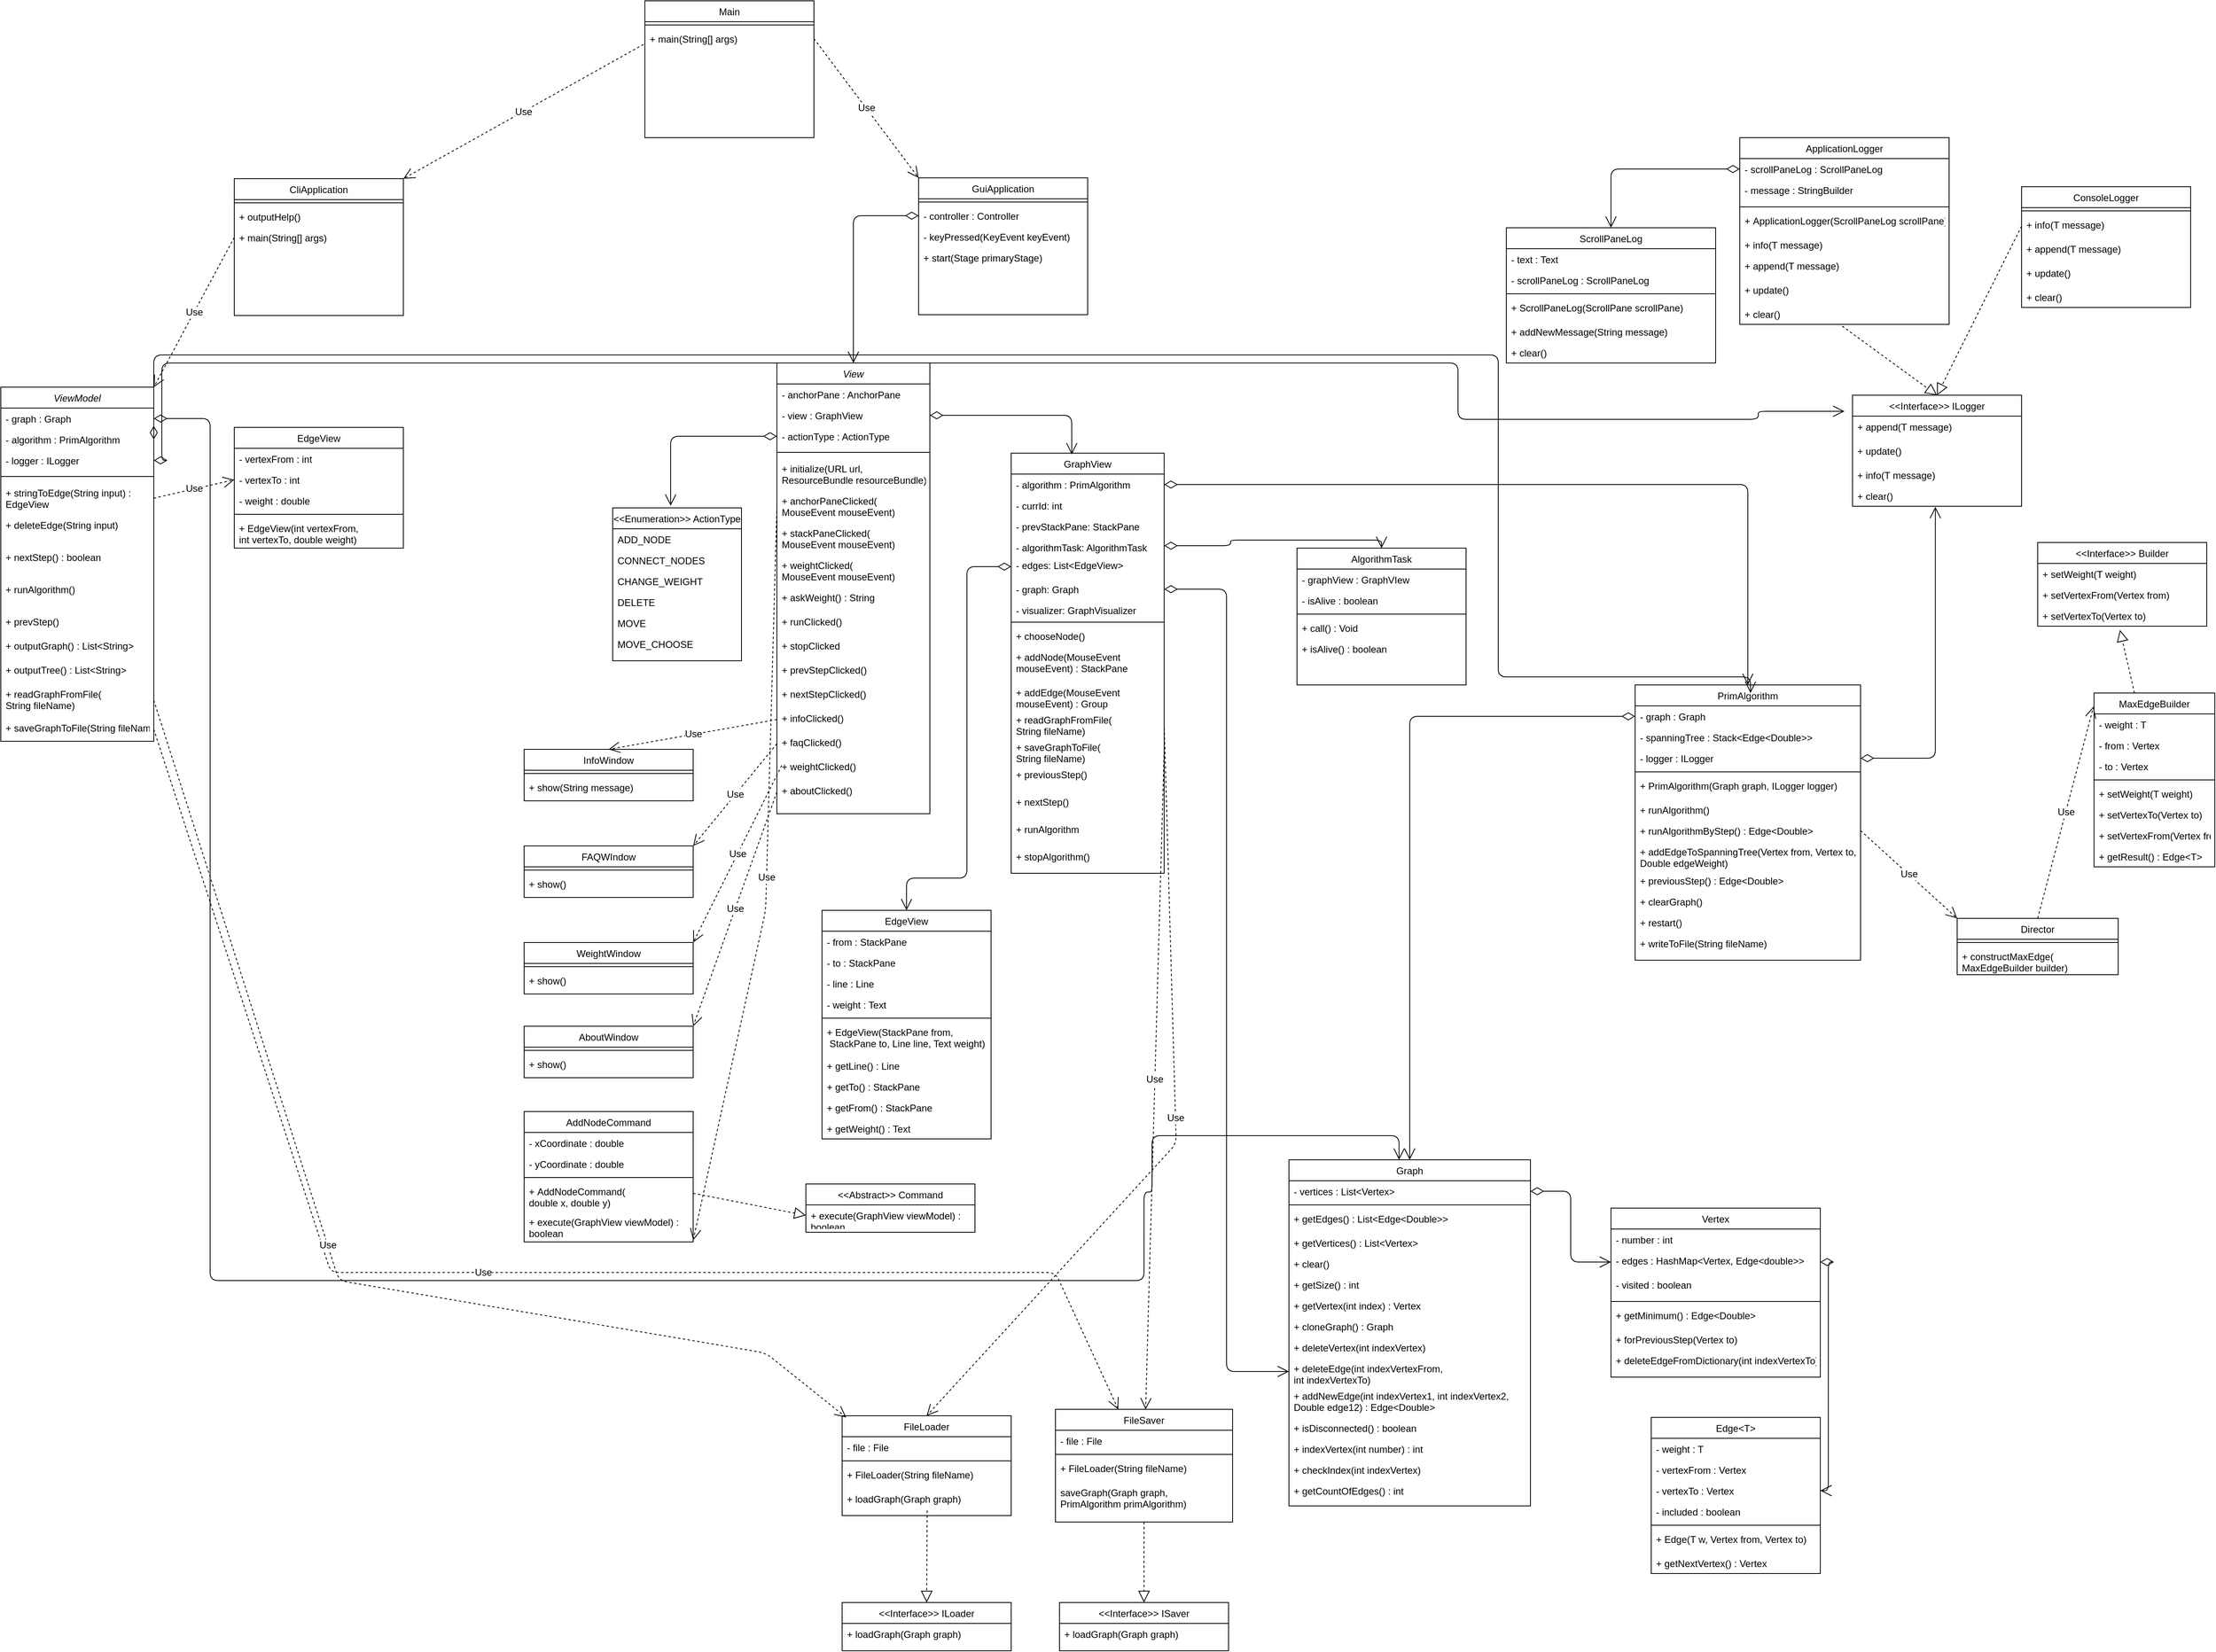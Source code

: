 <mxfile version="14.8.5" type="device"><diagram id="C5RBs43oDa-KdzZeNtuy" name="Page-1"><mxGraphModel dx="2844" dy="1524" grid="1" gridSize="10" guides="1" tooltips="1" connect="1" arrows="1" fold="1" page="1" pageScale="1" pageWidth="3300" pageHeight="4681" math="0" shadow="0"><root><mxCell id="WIyWlLk6GJQsqaUBKTNV-0"/><mxCell id="WIyWlLk6GJQsqaUBKTNV-1" parent="WIyWlLk6GJQsqaUBKTNV-0"/><mxCell id="zkfFHV4jXpPFQw0GAbJ--0" value="View" style="swimlane;fontStyle=2;align=center;verticalAlign=top;childLayout=stackLayout;horizontal=1;startSize=26;horizontalStack=0;resizeParent=1;resizeLast=0;collapsible=1;marginBottom=0;rounded=0;shadow=0;strokeWidth=1;" parent="WIyWlLk6GJQsqaUBKTNV-1" vertex="1"><mxGeometry x="1264" y="610" width="190" height="560" as="geometry"><mxRectangle x="230" y="140" width="160" height="26" as="alternateBounds"/></mxGeometry></mxCell><mxCell id="zkfFHV4jXpPFQw0GAbJ--1" value="- anchorPane : AnchorPane" style="text;align=left;verticalAlign=top;spacingLeft=4;spacingRight=4;overflow=hidden;rotatable=0;points=[[0,0.5],[1,0.5]];portConstraint=eastwest;" parent="zkfFHV4jXpPFQw0GAbJ--0" vertex="1"><mxGeometry y="26" width="190" height="26" as="geometry"/></mxCell><mxCell id="zkfFHV4jXpPFQw0GAbJ--2" value="- view : GraphView" style="text;align=left;verticalAlign=top;spacingLeft=4;spacingRight=4;overflow=hidden;rotatable=0;points=[[0,0.5],[1,0.5]];portConstraint=eastwest;rounded=0;shadow=0;html=0;" parent="zkfFHV4jXpPFQw0GAbJ--0" vertex="1"><mxGeometry y="52" width="190" height="26" as="geometry"/></mxCell><mxCell id="zkfFHV4jXpPFQw0GAbJ--3" value="- actionType : ActionType" style="text;align=left;verticalAlign=top;spacingLeft=4;spacingRight=4;overflow=hidden;rotatable=0;points=[[0,0.5],[1,0.5]];portConstraint=eastwest;rounded=0;shadow=0;html=0;" parent="zkfFHV4jXpPFQw0GAbJ--0" vertex="1"><mxGeometry y="78" width="190" height="26" as="geometry"/></mxCell><mxCell id="zkfFHV4jXpPFQw0GAbJ--4" value="" style="line;html=1;strokeWidth=1;align=left;verticalAlign=middle;spacingTop=-1;spacingLeft=3;spacingRight=3;rotatable=0;labelPosition=right;points=[];portConstraint=eastwest;" parent="zkfFHV4jXpPFQw0GAbJ--0" vertex="1"><mxGeometry y="104" width="190" height="14" as="geometry"/></mxCell><mxCell id="UQsoKT3R0z68WfCBm152-2" value="+ initialize(URL url, &#10;ResourceBundle resourceBundle)" style="text;align=left;verticalAlign=top;spacingLeft=4;spacingRight=4;overflow=hidden;rotatable=0;points=[[0,0.5],[1,0.5]];portConstraint=eastwest;rounded=0;shadow=0;html=0;" parent="zkfFHV4jXpPFQw0GAbJ--0" vertex="1"><mxGeometry y="118" width="190" height="40" as="geometry"/></mxCell><mxCell id="UQsoKT3R0z68WfCBm152-3" value="+ anchorPaneClicked(&#10;MouseEvent mouseEvent)" style="text;align=left;verticalAlign=top;spacingLeft=4;spacingRight=4;overflow=hidden;rotatable=0;points=[[0,0.5],[1,0.5]];portConstraint=eastwest;rounded=0;shadow=0;html=0;" parent="zkfFHV4jXpPFQw0GAbJ--0" vertex="1"><mxGeometry y="158" width="190" height="40" as="geometry"/></mxCell><mxCell id="UQsoKT3R0z68WfCBm152-4" value="+ stackPaneClicked(&#10;MouseEvent mouseEvent)" style="text;align=left;verticalAlign=top;spacingLeft=4;spacingRight=4;overflow=hidden;rotatable=0;points=[[0,0.5],[1,0.5]];portConstraint=eastwest;rounded=0;shadow=0;html=0;" parent="zkfFHV4jXpPFQw0GAbJ--0" vertex="1"><mxGeometry y="198" width="190" height="40" as="geometry"/></mxCell><mxCell id="UQsoKT3R0z68WfCBm152-6" value="+ weightClicked(&#10;MouseEvent mouseEvent)" style="text;align=left;verticalAlign=top;spacingLeft=4;spacingRight=4;overflow=hidden;rotatable=0;points=[[0,0.5],[1,0.5]];portConstraint=eastwest;rounded=0;shadow=0;html=0;" parent="zkfFHV4jXpPFQw0GAbJ--0" vertex="1"><mxGeometry y="238" width="190" height="40" as="geometry"/></mxCell><mxCell id="UQsoKT3R0z68WfCBm152-7" value="+ askWeight() : String&#10;" style="text;align=left;verticalAlign=top;spacingLeft=4;spacingRight=4;overflow=hidden;rotatable=0;points=[[0,0.5],[1,0.5]];portConstraint=eastwest;rounded=0;shadow=0;html=0;" parent="zkfFHV4jXpPFQw0GAbJ--0" vertex="1"><mxGeometry y="278" width="190" height="30" as="geometry"/></mxCell><mxCell id="i1x3FKKtzCHD1VgbJHNB-9" value="+ runClicked()" style="text;align=left;verticalAlign=top;spacingLeft=4;spacingRight=4;overflow=hidden;rotatable=0;points=[[0,0.5],[1,0.5]];portConstraint=eastwest;rounded=0;shadow=0;html=0;" parent="zkfFHV4jXpPFQw0GAbJ--0" vertex="1"><mxGeometry y="308" width="190" height="30" as="geometry"/></mxCell><mxCell id="i1x3FKKtzCHD1VgbJHNB-10" value="+ stopClicked" style="text;align=left;verticalAlign=top;spacingLeft=4;spacingRight=4;overflow=hidden;rotatable=0;points=[[0,0.5],[1,0.5]];portConstraint=eastwest;rounded=0;shadow=0;html=0;" parent="zkfFHV4jXpPFQw0GAbJ--0" vertex="1"><mxGeometry y="338" width="190" height="30" as="geometry"/></mxCell><mxCell id="i1x3FKKtzCHD1VgbJHNB-11" value="+ prevStepClicked()" style="text;align=left;verticalAlign=top;spacingLeft=4;spacingRight=4;overflow=hidden;rotatable=0;points=[[0,0.5],[1,0.5]];portConstraint=eastwest;rounded=0;shadow=0;html=0;" parent="zkfFHV4jXpPFQw0GAbJ--0" vertex="1"><mxGeometry y="368" width="190" height="30" as="geometry"/></mxCell><mxCell id="i1x3FKKtzCHD1VgbJHNB-12" value="+ nextStepClicked()" style="text;align=left;verticalAlign=top;spacingLeft=4;spacingRight=4;overflow=hidden;rotatable=0;points=[[0,0.5],[1,0.5]];portConstraint=eastwest;rounded=0;shadow=0;html=0;" parent="zkfFHV4jXpPFQw0GAbJ--0" vertex="1"><mxGeometry y="398" width="190" height="30" as="geometry"/></mxCell><mxCell id="i1x3FKKtzCHD1VgbJHNB-176" value="+ infoClicked()" style="text;align=left;verticalAlign=top;spacingLeft=4;spacingRight=4;overflow=hidden;rotatable=0;points=[[0,0.5],[1,0.5]];portConstraint=eastwest;rounded=0;shadow=0;html=0;" parent="zkfFHV4jXpPFQw0GAbJ--0" vertex="1"><mxGeometry y="428" width="190" height="30" as="geometry"/></mxCell><mxCell id="i1x3FKKtzCHD1VgbJHNB-177" value="+ faqClicked()" style="text;align=left;verticalAlign=top;spacingLeft=4;spacingRight=4;overflow=hidden;rotatable=0;points=[[0,0.5],[1,0.5]];portConstraint=eastwest;rounded=0;shadow=0;html=0;" parent="zkfFHV4jXpPFQw0GAbJ--0" vertex="1"><mxGeometry y="458" width="190" height="30" as="geometry"/></mxCell><mxCell id="i1x3FKKtzCHD1VgbJHNB-178" value="+ weightClicked()" style="text;align=left;verticalAlign=top;spacingLeft=4;spacingRight=4;overflow=hidden;rotatable=0;points=[[0,0.5],[1,0.5]];portConstraint=eastwest;rounded=0;shadow=0;html=0;" parent="zkfFHV4jXpPFQw0GAbJ--0" vertex="1"><mxGeometry y="488" width="190" height="30" as="geometry"/></mxCell><mxCell id="i1x3FKKtzCHD1VgbJHNB-179" value="+ aboutClicked()" style="text;align=left;verticalAlign=top;spacingLeft=4;spacingRight=4;overflow=hidden;rotatable=0;points=[[0,0.5],[1,0.5]];portConstraint=eastwest;rounded=0;shadow=0;html=0;" parent="zkfFHV4jXpPFQw0GAbJ--0" vertex="1"><mxGeometry y="518" width="190" height="30" as="geometry"/></mxCell><mxCell id="zkfFHV4jXpPFQw0GAbJ--6" value="&lt;&lt;Enumeration&gt;&gt; ActionType" style="swimlane;fontStyle=0;align=center;verticalAlign=top;childLayout=stackLayout;horizontal=1;startSize=26;horizontalStack=0;resizeParent=1;resizeLast=0;collapsible=1;marginBottom=0;rounded=0;shadow=0;strokeWidth=1;fontSize=12;" parent="WIyWlLk6GJQsqaUBKTNV-1" vertex="1"><mxGeometry x="1060" y="790" width="160" height="190" as="geometry"><mxRectangle x="130" y="380" width="160" height="26" as="alternateBounds"/></mxGeometry></mxCell><mxCell id="zkfFHV4jXpPFQw0GAbJ--7" value="ADD_NODE" style="text;align=left;verticalAlign=top;spacingLeft=4;spacingRight=4;overflow=hidden;rotatable=0;points=[[0,0.5],[1,0.5]];portConstraint=eastwest;" parent="zkfFHV4jXpPFQw0GAbJ--6" vertex="1"><mxGeometry y="26" width="160" height="26" as="geometry"/></mxCell><mxCell id="zkfFHV4jXpPFQw0GAbJ--8" value="CONNECT_NODES" style="text;align=left;verticalAlign=top;spacingLeft=4;spacingRight=4;overflow=hidden;rotatable=0;points=[[0,0.5],[1,0.5]];portConstraint=eastwest;rounded=0;shadow=0;html=0;" parent="zkfFHV4jXpPFQw0GAbJ--6" vertex="1"><mxGeometry y="52" width="160" height="26" as="geometry"/></mxCell><mxCell id="UQsoKT3R0z68WfCBm152-12" value="CHANGE_WEIGHT" style="text;align=left;verticalAlign=top;spacingLeft=4;spacingRight=4;overflow=hidden;rotatable=0;points=[[0,0.5],[1,0.5]];portConstraint=eastwest;rounded=0;shadow=0;html=0;" parent="zkfFHV4jXpPFQw0GAbJ--6" vertex="1"><mxGeometry y="78" width="160" height="26" as="geometry"/></mxCell><mxCell id="UQsoKT3R0z68WfCBm152-13" value="DELETE" style="text;align=left;verticalAlign=top;spacingLeft=4;spacingRight=4;overflow=hidden;rotatable=0;points=[[0,0.5],[1,0.5]];portConstraint=eastwest;rounded=0;shadow=0;html=0;" parent="zkfFHV4jXpPFQw0GAbJ--6" vertex="1"><mxGeometry y="104" width="160" height="26" as="geometry"/></mxCell><mxCell id="i1x3FKKtzCHD1VgbJHNB-0" value="MOVE" style="text;align=left;verticalAlign=top;spacingLeft=4;spacingRight=4;overflow=hidden;rotatable=0;points=[[0,0.5],[1,0.5]];portConstraint=eastwest;rounded=0;shadow=0;html=0;" parent="zkfFHV4jXpPFQw0GAbJ--6" vertex="1"><mxGeometry y="130" width="160" height="26" as="geometry"/></mxCell><mxCell id="i1x3FKKtzCHD1VgbJHNB-2" value="MOVE_CHOOSE" style="text;align=left;verticalAlign=top;spacingLeft=4;spacingRight=4;overflow=hidden;rotatable=0;points=[[0,0.5],[1,0.5]];portConstraint=eastwest;rounded=0;shadow=0;html=0;" parent="zkfFHV4jXpPFQw0GAbJ--6" vertex="1"><mxGeometry y="156" width="160" height="26" as="geometry"/></mxCell><mxCell id="zkfFHV4jXpPFQw0GAbJ--17" value="GraphView" style="swimlane;fontStyle=0;align=center;verticalAlign=top;childLayout=stackLayout;horizontal=1;startSize=26;horizontalStack=0;resizeParent=1;resizeLast=0;collapsible=1;marginBottom=0;rounded=0;shadow=0;strokeWidth=1;" parent="WIyWlLk6GJQsqaUBKTNV-1" vertex="1"><mxGeometry x="1555" y="722" width="190" height="522" as="geometry"><mxRectangle x="550" y="140" width="160" height="26" as="alternateBounds"/></mxGeometry></mxCell><mxCell id="i1x3FKKtzCHD1VgbJHNB-185" value="- algorithm : PrimAlgorithm" style="text;align=left;verticalAlign=top;spacingLeft=4;spacingRight=4;overflow=hidden;rotatable=0;points=[[0,0.5],[1,0.5]];portConstraint=eastwest;" parent="zkfFHV4jXpPFQw0GAbJ--17" vertex="1"><mxGeometry y="26" width="190" height="26" as="geometry"/></mxCell><mxCell id="zkfFHV4jXpPFQw0GAbJ--18" value="- currId: int" style="text;align=left;verticalAlign=top;spacingLeft=4;spacingRight=4;overflow=hidden;rotatable=0;points=[[0,0.5],[1,0.5]];portConstraint=eastwest;" parent="zkfFHV4jXpPFQw0GAbJ--17" vertex="1"><mxGeometry y="52" width="190" height="26" as="geometry"/></mxCell><mxCell id="zkfFHV4jXpPFQw0GAbJ--19" value="- prevStackPane: StackPane" style="text;align=left;verticalAlign=top;spacingLeft=4;spacingRight=4;overflow=hidden;rotatable=0;points=[[0,0.5],[1,0.5]];portConstraint=eastwest;rounded=0;shadow=0;html=0;" parent="zkfFHV4jXpPFQw0GAbJ--17" vertex="1"><mxGeometry y="78" width="190" height="26" as="geometry"/></mxCell><mxCell id="i1x3FKKtzCHD1VgbJHNB-3" value="- algorithmTask: AlgorithmTask&#10;" style="text;align=left;verticalAlign=top;spacingLeft=4;spacingRight=4;overflow=hidden;rotatable=0;points=[[0,0.5],[1,0.5]];portConstraint=eastwest;" parent="zkfFHV4jXpPFQw0GAbJ--17" vertex="1"><mxGeometry y="104" width="190" height="22" as="geometry"/></mxCell><mxCell id="i1x3FKKtzCHD1VgbJHNB-4" value="- edges: List&lt;EdgeView&gt;" style="text;align=left;verticalAlign=top;spacingLeft=4;spacingRight=4;overflow=hidden;rotatable=0;points=[[0,0.5],[1,0.5]];portConstraint=eastwest;" parent="zkfFHV4jXpPFQw0GAbJ--17" vertex="1"><mxGeometry y="126" width="190" height="30" as="geometry"/></mxCell><mxCell id="i1x3FKKtzCHD1VgbJHNB-5" value="- graph: Graph" style="text;align=left;verticalAlign=top;spacingLeft=4;spacingRight=4;overflow=hidden;rotatable=0;points=[[0,0.5],[1,0.5]];portConstraint=eastwest;" parent="zkfFHV4jXpPFQw0GAbJ--17" vertex="1"><mxGeometry y="156" width="190" height="26" as="geometry"/></mxCell><mxCell id="i1x3FKKtzCHD1VgbJHNB-6" value="- visualizer: GraphVisualizer" style="text;align=left;verticalAlign=top;spacingLeft=4;spacingRight=4;overflow=hidden;rotatable=0;points=[[0,0.5],[1,0.5]];portConstraint=eastwest;" parent="zkfFHV4jXpPFQw0GAbJ--17" vertex="1"><mxGeometry y="182" width="190" height="24" as="geometry"/></mxCell><mxCell id="zkfFHV4jXpPFQw0GAbJ--23" value="" style="line;html=1;strokeWidth=1;align=left;verticalAlign=middle;spacingTop=-1;spacingLeft=3;spacingRight=3;rotatable=0;labelPosition=right;points=[];portConstraint=eastwest;" parent="zkfFHV4jXpPFQw0GAbJ--17" vertex="1"><mxGeometry y="206" width="190" height="8" as="geometry"/></mxCell><mxCell id="zkfFHV4jXpPFQw0GAbJ--25" value="+ chooseNode()" style="text;align=left;verticalAlign=top;spacingLeft=4;spacingRight=4;overflow=hidden;rotatable=0;points=[[0,0.5],[1,0.5]];portConstraint=eastwest;" parent="zkfFHV4jXpPFQw0GAbJ--17" vertex="1"><mxGeometry y="214" width="190" height="26" as="geometry"/></mxCell><mxCell id="zkfFHV4jXpPFQw0GAbJ--24" value="+ addNode(MouseEvent&#10;mouseEvent) : StackPane" style="text;align=left;verticalAlign=top;spacingLeft=4;spacingRight=4;overflow=hidden;rotatable=0;points=[[0,0.5],[1,0.5]];portConstraint=eastwest;" parent="zkfFHV4jXpPFQw0GAbJ--17" vertex="1"><mxGeometry y="240" width="190" height="44" as="geometry"/></mxCell><mxCell id="i1x3FKKtzCHD1VgbJHNB-7" value="+ addEdge(MouseEvent&#10;mouseEvent) : Group" style="text;align=left;verticalAlign=top;spacingLeft=4;spacingRight=4;overflow=hidden;rotatable=0;points=[[0,0.5],[1,0.5]];portConstraint=eastwest;" parent="zkfFHV4jXpPFQw0GAbJ--17" vertex="1"><mxGeometry y="284" width="190" height="34" as="geometry"/></mxCell><mxCell id="UQsoKT3R0z68WfCBm152-9" value="+ readGraphFromFile(&#10;String fileName)&#10;" style="text;align=left;verticalAlign=top;spacingLeft=4;spacingRight=4;overflow=hidden;rotatable=0;points=[[0,0.5],[1,0.5]];portConstraint=eastwest;" parent="zkfFHV4jXpPFQw0GAbJ--17" vertex="1"><mxGeometry y="318" width="190" height="34" as="geometry"/></mxCell><mxCell id="qw-3cYhyg_qm5Fi7pt13-76" value="+ saveGraphToFile(&#10;String fileName)" style="text;align=left;verticalAlign=top;spacingLeft=4;spacingRight=4;overflow=hidden;rotatable=0;points=[[0,0.5],[1,0.5]];portConstraint=eastwest;" vertex="1" parent="zkfFHV4jXpPFQw0GAbJ--17"><mxGeometry y="352" width="190" height="34" as="geometry"/></mxCell><mxCell id="i1x3FKKtzCHD1VgbJHNB-13" value="+ previousStep()" style="text;align=left;verticalAlign=top;spacingLeft=4;spacingRight=4;overflow=hidden;rotatable=0;points=[[0,0.5],[1,0.5]];portConstraint=eastwest;" parent="zkfFHV4jXpPFQw0GAbJ--17" vertex="1"><mxGeometry y="386" width="190" height="34" as="geometry"/></mxCell><mxCell id="i1x3FKKtzCHD1VgbJHNB-14" value="+ nextStep()" style="text;align=left;verticalAlign=top;spacingLeft=4;spacingRight=4;overflow=hidden;rotatable=0;points=[[0,0.5],[1,0.5]];portConstraint=eastwest;" parent="zkfFHV4jXpPFQw0GAbJ--17" vertex="1"><mxGeometry y="420" width="190" height="34" as="geometry"/></mxCell><mxCell id="i1x3FKKtzCHD1VgbJHNB-15" value="+ runAlgorithm" style="text;align=left;verticalAlign=top;spacingLeft=4;spacingRight=4;overflow=hidden;rotatable=0;points=[[0,0.5],[1,0.5]];portConstraint=eastwest;" parent="zkfFHV4jXpPFQw0GAbJ--17" vertex="1"><mxGeometry y="454" width="190" height="34" as="geometry"/></mxCell><mxCell id="i1x3FKKtzCHD1VgbJHNB-16" value="+ stopAlgorithm()" style="text;align=left;verticalAlign=top;spacingLeft=4;spacingRight=4;overflow=hidden;rotatable=0;points=[[0,0.5],[1,0.5]];portConstraint=eastwest;" parent="zkfFHV4jXpPFQw0GAbJ--17" vertex="1"><mxGeometry y="488" width="190" height="34" as="geometry"/></mxCell><mxCell id="UQsoKT3R0z68WfCBm152-20" value="&lt;br&gt;" style="endArrow=open;html=1;endSize=12;startArrow=diamondThin;startSize=14;startFill=0;edgeStyle=orthogonalEdgeStyle;exitX=1;exitY=0.5;exitDx=0;exitDy=0;entryX=0.396;entryY=0.003;entryDx=0;entryDy=0;entryPerimeter=0;" parent="WIyWlLk6GJQsqaUBKTNV-1" source="zkfFHV4jXpPFQw0GAbJ--2" target="zkfFHV4jXpPFQw0GAbJ--17" edge="1"><mxGeometry relative="1" as="geometry"><mxPoint x="1110" y="820" as="sourcePoint"/><mxPoint x="1270" y="820" as="targetPoint"/></mxGeometry></mxCell><mxCell id="UQsoKT3R0z68WfCBm152-23" value="&lt;br&gt;" style="endArrow=open;html=1;endSize=12;startArrow=diamondThin;startSize=14;startFill=0;edgeStyle=orthogonalEdgeStyle;exitX=0;exitY=0.5;exitDx=0;exitDy=0;entryX=0.45;entryY=-0.014;entryDx=0;entryDy=0;entryPerimeter=0;" parent="WIyWlLk6GJQsqaUBKTNV-1" source="zkfFHV4jXpPFQw0GAbJ--3" target="zkfFHV4jXpPFQw0GAbJ--6" edge="1"><mxGeometry relative="1" as="geometry"><mxPoint x="1060" y="760" as="sourcePoint"/><mxPoint x="1217.36" y="805.6" as="targetPoint"/></mxGeometry></mxCell><mxCell id="UQsoKT3R0z68WfCBm152-37" value="GuiApplication" style="swimlane;fontStyle=0;align=center;verticalAlign=top;childLayout=stackLayout;horizontal=1;startSize=26;horizontalStack=0;resizeParent=1;resizeLast=0;collapsible=1;marginBottom=0;rounded=0;shadow=0;strokeWidth=1;" parent="WIyWlLk6GJQsqaUBKTNV-1" vertex="1"><mxGeometry x="1440" y="380" width="210" height="170" as="geometry"><mxRectangle x="340" y="380" width="170" height="26" as="alternateBounds"/></mxGeometry></mxCell><mxCell id="UQsoKT3R0z68WfCBm152-39" value="" style="line;html=1;strokeWidth=1;align=left;verticalAlign=middle;spacingTop=-1;spacingLeft=3;spacingRight=3;rotatable=0;labelPosition=right;points=[];portConstraint=eastwest;" parent="UQsoKT3R0z68WfCBm152-37" vertex="1"><mxGeometry y="26" width="210" height="8" as="geometry"/></mxCell><mxCell id="UQsoKT3R0z68WfCBm152-38" value="- controller : Controller" style="text;align=left;verticalAlign=top;spacingLeft=4;spacingRight=4;overflow=hidden;rotatable=0;points=[[0,0.5],[1,0.5]];portConstraint=eastwest;" parent="UQsoKT3R0z68WfCBm152-37" vertex="1"><mxGeometry y="34" width="210" height="26" as="geometry"/></mxCell><mxCell id="UQsoKT3R0z68WfCBm152-40" value="- keyPressed(KeyEvent keyEvent)" style="text;align=left;verticalAlign=top;spacingLeft=4;spacingRight=4;overflow=hidden;rotatable=0;points=[[0,0.5],[1,0.5]];portConstraint=eastwest;" parent="UQsoKT3R0z68WfCBm152-37" vertex="1"><mxGeometry y="60" width="210" height="26" as="geometry"/></mxCell><mxCell id="UQsoKT3R0z68WfCBm152-42" value="+ start(Stage primaryStage)" style="text;align=left;verticalAlign=top;spacingLeft=4;spacingRight=4;overflow=hidden;rotatable=0;points=[[0,0.5],[1,0.5]];portConstraint=eastwest;" parent="UQsoKT3R0z68WfCBm152-37" vertex="1"><mxGeometry y="86" width="210" height="26" as="geometry"/></mxCell><mxCell id="UQsoKT3R0z68WfCBm152-44" value="&lt;br&gt;" style="endArrow=open;html=1;endSize=12;startArrow=diamondThin;startSize=14;startFill=0;edgeStyle=orthogonalEdgeStyle;exitX=0;exitY=0.5;exitDx=0;exitDy=0;entryX=0.5;entryY=0;entryDx=0;entryDy=0;" parent="WIyWlLk6GJQsqaUBKTNV-1" source="UQsoKT3R0z68WfCBm152-38" target="zkfFHV4jXpPFQw0GAbJ--0" edge="1"><mxGeometry relative="1" as="geometry"><mxPoint x="1201" y="400" as="sourcePoint"/><mxPoint x="1059" y="577.068" as="targetPoint"/></mxGeometry></mxCell><mxCell id="i1x3FKKtzCHD1VgbJHNB-17" value="AlgorithmTask" style="swimlane;fontStyle=0;align=center;verticalAlign=top;childLayout=stackLayout;horizontal=1;startSize=26;horizontalStack=0;resizeParent=1;resizeLast=0;collapsible=1;marginBottom=0;rounded=0;shadow=0;strokeWidth=1;" parent="WIyWlLk6GJQsqaUBKTNV-1" vertex="1"><mxGeometry x="1910" y="840" width="210" height="170" as="geometry"><mxRectangle x="340" y="380" width="170" height="26" as="alternateBounds"/></mxGeometry></mxCell><mxCell id="i1x3FKKtzCHD1VgbJHNB-18" value="- graphView : GraphVIew" style="text;align=left;verticalAlign=top;spacingLeft=4;spacingRight=4;overflow=hidden;rotatable=0;points=[[0,0.5],[1,0.5]];portConstraint=eastwest;" parent="i1x3FKKtzCHD1VgbJHNB-17" vertex="1"><mxGeometry y="26" width="210" height="26" as="geometry"/></mxCell><mxCell id="i1x3FKKtzCHD1VgbJHNB-24" value="- isAlive : boolean" style="text;align=left;verticalAlign=top;spacingLeft=4;spacingRight=4;overflow=hidden;rotatable=0;points=[[0,0.5],[1,0.5]];portConstraint=eastwest;" parent="i1x3FKKtzCHD1VgbJHNB-17" vertex="1"><mxGeometry y="52" width="210" height="26" as="geometry"/></mxCell><mxCell id="i1x3FKKtzCHD1VgbJHNB-19" value="" style="line;html=1;strokeWidth=1;align=left;verticalAlign=middle;spacingTop=-1;spacingLeft=3;spacingRight=3;rotatable=0;labelPosition=right;points=[];portConstraint=eastwest;" parent="i1x3FKKtzCHD1VgbJHNB-17" vertex="1"><mxGeometry y="78" width="210" height="8" as="geometry"/></mxCell><mxCell id="i1x3FKKtzCHD1VgbJHNB-20" value="+ call() : Void" style="text;align=left;verticalAlign=top;spacingLeft=4;spacingRight=4;overflow=hidden;rotatable=0;points=[[0,0.5],[1,0.5]];portConstraint=eastwest;" parent="i1x3FKKtzCHD1VgbJHNB-17" vertex="1"><mxGeometry y="86" width="210" height="26" as="geometry"/></mxCell><mxCell id="i1x3FKKtzCHD1VgbJHNB-21" value="+ isAlive() : boolean" style="text;align=left;verticalAlign=top;spacingLeft=4;spacingRight=4;overflow=hidden;rotatable=0;points=[[0,0.5],[1,0.5]];portConstraint=eastwest;" parent="i1x3FKKtzCHD1VgbJHNB-17" vertex="1"><mxGeometry y="112" width="210" height="26" as="geometry"/></mxCell><mxCell id="i1x3FKKtzCHD1VgbJHNB-22" value="&lt;br&gt;" style="endArrow=open;html=1;endSize=12;startArrow=diamondThin;startSize=14;startFill=0;edgeStyle=orthogonalEdgeStyle;exitX=1;exitY=0.5;exitDx=0;exitDy=0;entryX=0.5;entryY=0;entryDx=0;entryDy=0;" parent="WIyWlLk6GJQsqaUBKTNV-1" source="i1x3FKKtzCHD1VgbJHNB-3" target="i1x3FKKtzCHD1VgbJHNB-17" edge="1"><mxGeometry relative="1" as="geometry"><mxPoint x="1720" y="610" as="sourcePoint"/><mxPoint x="1851.24" y="656.386" as="targetPoint"/></mxGeometry></mxCell><mxCell id="i1x3FKKtzCHD1VgbJHNB-25" value="EdgeView" style="swimlane;fontStyle=0;align=center;verticalAlign=top;childLayout=stackLayout;horizontal=1;startSize=26;horizontalStack=0;resizeParent=1;resizeLast=0;collapsible=1;marginBottom=0;rounded=0;shadow=0;strokeWidth=1;" parent="WIyWlLk6GJQsqaUBKTNV-1" vertex="1"><mxGeometry x="1320" y="1290" width="210" height="284" as="geometry"><mxRectangle x="340" y="380" width="170" height="26" as="alternateBounds"/></mxGeometry></mxCell><mxCell id="i1x3FKKtzCHD1VgbJHNB-26" value="- from : StackPane" style="text;align=left;verticalAlign=top;spacingLeft=4;spacingRight=4;overflow=hidden;rotatable=0;points=[[0,0.5],[1,0.5]];portConstraint=eastwest;" parent="i1x3FKKtzCHD1VgbJHNB-25" vertex="1"><mxGeometry y="26" width="210" height="26" as="geometry"/></mxCell><mxCell id="i1x3FKKtzCHD1VgbJHNB-27" value="- to : StackPane" style="text;align=left;verticalAlign=top;spacingLeft=4;spacingRight=4;overflow=hidden;rotatable=0;points=[[0,0.5],[1,0.5]];portConstraint=eastwest;" parent="i1x3FKKtzCHD1VgbJHNB-25" vertex="1"><mxGeometry y="52" width="210" height="26" as="geometry"/></mxCell><mxCell id="i1x3FKKtzCHD1VgbJHNB-32" value="- line : Line" style="text;align=left;verticalAlign=top;spacingLeft=4;spacingRight=4;overflow=hidden;rotatable=0;points=[[0,0.5],[1,0.5]];portConstraint=eastwest;" parent="i1x3FKKtzCHD1VgbJHNB-25" vertex="1"><mxGeometry y="78" width="210" height="26" as="geometry"/></mxCell><mxCell id="i1x3FKKtzCHD1VgbJHNB-33" value="- weight : Text" style="text;align=left;verticalAlign=top;spacingLeft=4;spacingRight=4;overflow=hidden;rotatable=0;points=[[0,0.5],[1,0.5]];portConstraint=eastwest;" parent="i1x3FKKtzCHD1VgbJHNB-25" vertex="1"><mxGeometry y="104" width="210" height="26" as="geometry"/></mxCell><mxCell id="i1x3FKKtzCHD1VgbJHNB-28" value="" style="line;html=1;strokeWidth=1;align=left;verticalAlign=middle;spacingTop=-1;spacingLeft=3;spacingRight=3;rotatable=0;labelPosition=right;points=[];portConstraint=eastwest;" parent="i1x3FKKtzCHD1VgbJHNB-25" vertex="1"><mxGeometry y="130" width="210" height="8" as="geometry"/></mxCell><mxCell id="i1x3FKKtzCHD1VgbJHNB-29" value="+ EdgeView(StackPane from,&#10; StackPane to, Line line, Text weight)" style="text;align=left;verticalAlign=top;spacingLeft=4;spacingRight=4;overflow=hidden;rotatable=0;points=[[0,0.5],[1,0.5]];portConstraint=eastwest;" parent="i1x3FKKtzCHD1VgbJHNB-25" vertex="1"><mxGeometry y="138" width="210" height="42" as="geometry"/></mxCell><mxCell id="i1x3FKKtzCHD1VgbJHNB-30" value="+ getLine() : Line" style="text;align=left;verticalAlign=top;spacingLeft=4;spacingRight=4;overflow=hidden;rotatable=0;points=[[0,0.5],[1,0.5]];portConstraint=eastwest;" parent="i1x3FKKtzCHD1VgbJHNB-25" vertex="1"><mxGeometry y="180" width="210" height="26" as="geometry"/></mxCell><mxCell id="i1x3FKKtzCHD1VgbJHNB-35" value="+ getTo() : StackPane" style="text;align=left;verticalAlign=top;spacingLeft=4;spacingRight=4;overflow=hidden;rotatable=0;points=[[0,0.5],[1,0.5]];portConstraint=eastwest;" parent="i1x3FKKtzCHD1VgbJHNB-25" vertex="1"><mxGeometry y="206" width="210" height="26" as="geometry"/></mxCell><mxCell id="i1x3FKKtzCHD1VgbJHNB-36" value="+ getFrom() : StackPane" style="text;align=left;verticalAlign=top;spacingLeft=4;spacingRight=4;overflow=hidden;rotatable=0;points=[[0,0.5],[1,0.5]];portConstraint=eastwest;" parent="i1x3FKKtzCHD1VgbJHNB-25" vertex="1"><mxGeometry y="232" width="210" height="26" as="geometry"/></mxCell><mxCell id="i1x3FKKtzCHD1VgbJHNB-37" value="+ getWeight() : Text" style="text;align=left;verticalAlign=top;spacingLeft=4;spacingRight=4;overflow=hidden;rotatable=0;points=[[0,0.5],[1,0.5]];portConstraint=eastwest;" parent="i1x3FKKtzCHD1VgbJHNB-25" vertex="1"><mxGeometry y="258" width="210" height="26" as="geometry"/></mxCell><mxCell id="i1x3FKKtzCHD1VgbJHNB-31" value="&lt;br&gt;" style="endArrow=open;html=1;endSize=12;startArrow=diamondThin;startSize=14;startFill=0;edgeStyle=orthogonalEdgeStyle;exitX=0;exitY=0.5;exitDx=0;exitDy=0;entryX=0.5;entryY=0;entryDx=0;entryDy=0;" parent="WIyWlLk6GJQsqaUBKTNV-1" source="i1x3FKKtzCHD1VgbJHNB-4" target="i1x3FKKtzCHD1VgbJHNB-25" edge="1"><mxGeometry relative="1" as="geometry"><mxPoint x="1710" y="819" as="sourcePoint"/><mxPoint x="1845" y="910" as="targetPoint"/><Array as="points"><mxPoint x="1500" y="863"/><mxPoint x="1500" y="1250"/></Array></mxGeometry></mxCell><mxCell id="i1x3FKKtzCHD1VgbJHNB-38" value="Graph" style="swimlane;fontStyle=0;align=center;verticalAlign=top;childLayout=stackLayout;horizontal=1;startSize=26;horizontalStack=0;resizeParent=1;resizeLast=0;collapsible=1;marginBottom=0;rounded=0;shadow=0;strokeWidth=1;" parent="WIyWlLk6GJQsqaUBKTNV-1" vertex="1"><mxGeometry x="1900" y="1600" width="300" height="430" as="geometry"><mxRectangle x="340" y="380" width="170" height="26" as="alternateBounds"/></mxGeometry></mxCell><mxCell id="i1x3FKKtzCHD1VgbJHNB-40" value="- vertices : List&lt;Vertex&gt;" style="text;align=left;verticalAlign=top;spacingLeft=4;spacingRight=4;overflow=hidden;rotatable=0;points=[[0,0.5],[1,0.5]];portConstraint=eastwest;" parent="i1x3FKKtzCHD1VgbJHNB-38" vertex="1"><mxGeometry y="26" width="300" height="26" as="geometry"/></mxCell><mxCell id="i1x3FKKtzCHD1VgbJHNB-43" value="" style="line;html=1;strokeWidth=1;align=left;verticalAlign=middle;spacingTop=-1;spacingLeft=3;spacingRight=3;rotatable=0;labelPosition=right;points=[];portConstraint=eastwest;" parent="i1x3FKKtzCHD1VgbJHNB-38" vertex="1"><mxGeometry y="52" width="300" height="8" as="geometry"/></mxCell><mxCell id="i1x3FKKtzCHD1VgbJHNB-44" value="+ getEdges() : List&lt;Edge&lt;Double&gt;&gt;" style="text;align=left;verticalAlign=top;spacingLeft=4;spacingRight=4;overflow=hidden;rotatable=0;points=[[0,0.5],[1,0.5]];portConstraint=eastwest;" parent="i1x3FKKtzCHD1VgbJHNB-38" vertex="1"><mxGeometry y="60" width="300" height="30" as="geometry"/></mxCell><mxCell id="i1x3FKKtzCHD1VgbJHNB-45" value="+ getVertices() : List&lt;Vertex&gt;" style="text;align=left;verticalAlign=top;spacingLeft=4;spacingRight=4;overflow=hidden;rotatable=0;points=[[0,0.5],[1,0.5]];portConstraint=eastwest;" parent="i1x3FKKtzCHD1VgbJHNB-38" vertex="1"><mxGeometry y="90" width="300" height="26" as="geometry"/></mxCell><mxCell id="i1x3FKKtzCHD1VgbJHNB-46" value="+ clear()" style="text;align=left;verticalAlign=top;spacingLeft=4;spacingRight=4;overflow=hidden;rotatable=0;points=[[0,0.5],[1,0.5]];portConstraint=eastwest;" parent="i1x3FKKtzCHD1VgbJHNB-38" vertex="1"><mxGeometry y="116" width="300" height="26" as="geometry"/></mxCell><mxCell id="i1x3FKKtzCHD1VgbJHNB-47" value="+ getSize() : int" style="text;align=left;verticalAlign=top;spacingLeft=4;spacingRight=4;overflow=hidden;rotatable=0;points=[[0,0.5],[1,0.5]];portConstraint=eastwest;" parent="i1x3FKKtzCHD1VgbJHNB-38" vertex="1"><mxGeometry y="142" width="300" height="26" as="geometry"/></mxCell><mxCell id="i1x3FKKtzCHD1VgbJHNB-48" value="+ getVertex(int index) : Vertex" style="text;align=left;verticalAlign=top;spacingLeft=4;spacingRight=4;overflow=hidden;rotatable=0;points=[[0,0.5],[1,0.5]];portConstraint=eastwest;" parent="i1x3FKKtzCHD1VgbJHNB-38" vertex="1"><mxGeometry y="168" width="300" height="26" as="geometry"/></mxCell><mxCell id="i1x3FKKtzCHD1VgbJHNB-49" value="+ cloneGraph() : Graph" style="text;align=left;verticalAlign=top;spacingLeft=4;spacingRight=4;overflow=hidden;rotatable=0;points=[[0,0.5],[1,0.5]];portConstraint=eastwest;" parent="i1x3FKKtzCHD1VgbJHNB-38" vertex="1"><mxGeometry y="194" width="300" height="26" as="geometry"/></mxCell><mxCell id="i1x3FKKtzCHD1VgbJHNB-50" value="+ deleteVertex(int indexVertex)" style="text;align=left;verticalAlign=top;spacingLeft=4;spacingRight=4;overflow=hidden;rotatable=0;points=[[0,0.5],[1,0.5]];portConstraint=eastwest;" parent="i1x3FKKtzCHD1VgbJHNB-38" vertex="1"><mxGeometry y="220" width="300" height="26" as="geometry"/></mxCell><mxCell id="i1x3FKKtzCHD1VgbJHNB-51" value="+ deleteEdge(int indexVertexFrom, &#10;int indexVertexTo)" style="text;align=left;verticalAlign=top;spacingLeft=4;spacingRight=4;overflow=hidden;rotatable=0;points=[[0,0.5],[1,0.5]];portConstraint=eastwest;" parent="i1x3FKKtzCHD1VgbJHNB-38" vertex="1"><mxGeometry y="246" width="300" height="34" as="geometry"/></mxCell><mxCell id="i1x3FKKtzCHD1VgbJHNB-52" value="+ addNewEdge(int indexVertex1, int indexVertex2, &#10;Double edge12) : Edge&lt;Double&gt;" style="text;align=left;verticalAlign=top;spacingLeft=4;spacingRight=4;overflow=hidden;rotatable=0;points=[[0,0.5],[1,0.5]];portConstraint=eastwest;" parent="i1x3FKKtzCHD1VgbJHNB-38" vertex="1"><mxGeometry y="280" width="300" height="40" as="geometry"/></mxCell><mxCell id="i1x3FKKtzCHD1VgbJHNB-53" value="+ isDisconnected() : boolean" style="text;align=left;verticalAlign=top;spacingLeft=4;spacingRight=4;overflow=hidden;rotatable=0;points=[[0,0.5],[1,0.5]];portConstraint=eastwest;" parent="i1x3FKKtzCHD1VgbJHNB-38" vertex="1"><mxGeometry y="320" width="300" height="26" as="geometry"/></mxCell><mxCell id="i1x3FKKtzCHD1VgbJHNB-54" value="+ indexVertex(int number) : int" style="text;align=left;verticalAlign=top;spacingLeft=4;spacingRight=4;overflow=hidden;rotatable=0;points=[[0,0.5],[1,0.5]];portConstraint=eastwest;" parent="i1x3FKKtzCHD1VgbJHNB-38" vertex="1"><mxGeometry y="346" width="300" height="26" as="geometry"/></mxCell><mxCell id="i1x3FKKtzCHD1VgbJHNB-56" value="+ checkIndex(int indexVertex)" style="text;align=left;verticalAlign=top;spacingLeft=4;spacingRight=4;overflow=hidden;rotatable=0;points=[[0,0.5],[1,0.5]];portConstraint=eastwest;" parent="i1x3FKKtzCHD1VgbJHNB-38" vertex="1"><mxGeometry y="372" width="300" height="26" as="geometry"/></mxCell><mxCell id="i1x3FKKtzCHD1VgbJHNB-57" value="+ getCountOfEdges() : int" style="text;align=left;verticalAlign=top;spacingLeft=4;spacingRight=4;overflow=hidden;rotatable=0;points=[[0,0.5],[1,0.5]];portConstraint=eastwest;" parent="i1x3FKKtzCHD1VgbJHNB-38" vertex="1"><mxGeometry y="398" width="300" height="26" as="geometry"/></mxCell><mxCell id="i1x3FKKtzCHD1VgbJHNB-58" value="Edge&lt;T&gt;" style="swimlane;fontStyle=0;align=center;verticalAlign=top;childLayout=stackLayout;horizontal=1;startSize=26;horizontalStack=0;resizeParent=1;resizeLast=0;collapsible=1;marginBottom=0;rounded=0;shadow=0;strokeWidth=1;" parent="WIyWlLk6GJQsqaUBKTNV-1" vertex="1"><mxGeometry x="2350" y="1920" width="210" height="194" as="geometry"><mxRectangle x="340" y="380" width="170" height="26" as="alternateBounds"/></mxGeometry></mxCell><mxCell id="i1x3FKKtzCHD1VgbJHNB-59" value="- weight : T" style="text;align=left;verticalAlign=top;spacingLeft=4;spacingRight=4;overflow=hidden;rotatable=0;points=[[0,0.5],[1,0.5]];portConstraint=eastwest;" parent="i1x3FKKtzCHD1VgbJHNB-58" vertex="1"><mxGeometry y="26" width="210" height="26" as="geometry"/></mxCell><mxCell id="i1x3FKKtzCHD1VgbJHNB-74" value="- vertexFrom : Vertex" style="text;align=left;verticalAlign=top;spacingLeft=4;spacingRight=4;overflow=hidden;rotatable=0;points=[[0,0.5],[1,0.5]];portConstraint=eastwest;" parent="i1x3FKKtzCHD1VgbJHNB-58" vertex="1"><mxGeometry y="52" width="210" height="26" as="geometry"/></mxCell><mxCell id="i1x3FKKtzCHD1VgbJHNB-75" value="- vertexTo : Vertex" style="text;align=left;verticalAlign=top;spacingLeft=4;spacingRight=4;overflow=hidden;rotatable=0;points=[[0,0.5],[1,0.5]];portConstraint=eastwest;" parent="i1x3FKKtzCHD1VgbJHNB-58" vertex="1"><mxGeometry y="78" width="210" height="26" as="geometry"/></mxCell><mxCell id="i1x3FKKtzCHD1VgbJHNB-76" value="- included : boolean" style="text;align=left;verticalAlign=top;spacingLeft=4;spacingRight=4;overflow=hidden;rotatable=0;points=[[0,0.5],[1,0.5]];portConstraint=eastwest;" parent="i1x3FKKtzCHD1VgbJHNB-58" vertex="1"><mxGeometry y="104" width="210" height="26" as="geometry"/></mxCell><mxCell id="i1x3FKKtzCHD1VgbJHNB-60" value="" style="line;html=1;strokeWidth=1;align=left;verticalAlign=middle;spacingTop=-1;spacingLeft=3;spacingRight=3;rotatable=0;labelPosition=right;points=[];portConstraint=eastwest;" parent="i1x3FKKtzCHD1VgbJHNB-58" vertex="1"><mxGeometry y="130" width="210" height="8" as="geometry"/></mxCell><mxCell id="i1x3FKKtzCHD1VgbJHNB-61" value="+ Edge(T w, Vertex from, Vertex to)" style="text;align=left;verticalAlign=top;spacingLeft=4;spacingRight=4;overflow=hidden;rotatable=0;points=[[0,0.5],[1,0.5]];portConstraint=eastwest;" parent="i1x3FKKtzCHD1VgbJHNB-58" vertex="1"><mxGeometry y="138" width="210" height="30" as="geometry"/></mxCell><mxCell id="i1x3FKKtzCHD1VgbJHNB-62" value="+ getNextVertex() : Vertex" style="text;align=left;verticalAlign=top;spacingLeft=4;spacingRight=4;overflow=hidden;rotatable=0;points=[[0,0.5],[1,0.5]];portConstraint=eastwest;" parent="i1x3FKKtzCHD1VgbJHNB-58" vertex="1"><mxGeometry y="168" width="210" height="26" as="geometry"/></mxCell><mxCell id="i1x3FKKtzCHD1VgbJHNB-79" value="Vertex" style="swimlane;fontStyle=0;align=center;verticalAlign=top;childLayout=stackLayout;horizontal=1;startSize=26;horizontalStack=0;resizeParent=1;resizeLast=0;collapsible=1;marginBottom=0;rounded=0;shadow=0;strokeWidth=1;" parent="WIyWlLk6GJQsqaUBKTNV-1" vertex="1"><mxGeometry x="2300" y="1660" width="260" height="210" as="geometry"><mxRectangle x="340" y="380" width="170" height="26" as="alternateBounds"/></mxGeometry></mxCell><mxCell id="i1x3FKKtzCHD1VgbJHNB-80" value="- number : int" style="text;align=left;verticalAlign=top;spacingLeft=4;spacingRight=4;overflow=hidden;rotatable=0;points=[[0,0.5],[1,0.5]];portConstraint=eastwest;" parent="i1x3FKKtzCHD1VgbJHNB-79" vertex="1"><mxGeometry y="26" width="260" height="26" as="geometry"/></mxCell><mxCell id="i1x3FKKtzCHD1VgbJHNB-95" value="- edges : HashMap&lt;Vertex, Edge&lt;double&gt;&gt;" style="text;align=left;verticalAlign=top;spacingLeft=4;spacingRight=4;overflow=hidden;rotatable=0;points=[[0,0.5],[1,0.5]];portConstraint=eastwest;" parent="i1x3FKKtzCHD1VgbJHNB-79" vertex="1"><mxGeometry y="52" width="260" height="30" as="geometry"/></mxCell><mxCell id="i1x3FKKtzCHD1VgbJHNB-96" value="- visited : boolean" style="text;align=left;verticalAlign=top;spacingLeft=4;spacingRight=4;overflow=hidden;rotatable=0;points=[[0,0.5],[1,0.5]];portConstraint=eastwest;" parent="i1x3FKKtzCHD1VgbJHNB-79" vertex="1"><mxGeometry y="82" width="260" height="30" as="geometry"/></mxCell><mxCell id="i1x3FKKtzCHD1VgbJHNB-81" value="" style="line;html=1;strokeWidth=1;align=left;verticalAlign=middle;spacingTop=-1;spacingLeft=3;spacingRight=3;rotatable=0;labelPosition=right;points=[];portConstraint=eastwest;" parent="i1x3FKKtzCHD1VgbJHNB-79" vertex="1"><mxGeometry y="112" width="260" height="8" as="geometry"/></mxCell><mxCell id="i1x3FKKtzCHD1VgbJHNB-82" value="+ getMinimum() : Edge&lt;Double&gt;" style="text;align=left;verticalAlign=top;spacingLeft=4;spacingRight=4;overflow=hidden;rotatable=0;points=[[0,0.5],[1,0.5]];portConstraint=eastwest;" parent="i1x3FKKtzCHD1VgbJHNB-79" vertex="1"><mxGeometry y="120" width="260" height="30" as="geometry"/></mxCell><mxCell id="i1x3FKKtzCHD1VgbJHNB-83" value="+ forPreviousStep(Vertex to)" style="text;align=left;verticalAlign=top;spacingLeft=4;spacingRight=4;overflow=hidden;rotatable=0;points=[[0,0.5],[1,0.5]];portConstraint=eastwest;" parent="i1x3FKKtzCHD1VgbJHNB-79" vertex="1"><mxGeometry y="150" width="260" height="26" as="geometry"/></mxCell><mxCell id="i1x3FKKtzCHD1VgbJHNB-84" value="+ deleteEdgeFromDictionary(int indexVertexTo)" style="text;align=left;verticalAlign=top;spacingLeft=4;spacingRight=4;overflow=hidden;rotatable=0;points=[[0,0.5],[1,0.5]];portConstraint=eastwest;" parent="i1x3FKKtzCHD1VgbJHNB-79" vertex="1"><mxGeometry y="176" width="260" height="26" as="geometry"/></mxCell><mxCell id="i1x3FKKtzCHD1VgbJHNB-97" value="PrimAlgorithm" style="swimlane;fontStyle=0;align=center;verticalAlign=top;childLayout=stackLayout;horizontal=1;startSize=26;horizontalStack=0;resizeParent=1;resizeLast=0;collapsible=1;marginBottom=0;rounded=0;shadow=0;strokeWidth=1;" parent="WIyWlLk6GJQsqaUBKTNV-1" vertex="1"><mxGeometry x="2330" y="1010" width="280" height="342" as="geometry"><mxRectangle x="340" y="380" width="170" height="26" as="alternateBounds"/></mxGeometry></mxCell><mxCell id="i1x3FKKtzCHD1VgbJHNB-98" value="- graph : Graph" style="text;align=left;verticalAlign=top;spacingLeft=4;spacingRight=4;overflow=hidden;rotatable=0;points=[[0,0.5],[1,0.5]];portConstraint=eastwest;" parent="i1x3FKKtzCHD1VgbJHNB-97" vertex="1"><mxGeometry y="26" width="280" height="26" as="geometry"/></mxCell><mxCell id="i1x3FKKtzCHD1VgbJHNB-113" value="- spanningTree : Stack&lt;Edge&lt;Double&gt;&gt;" style="text;align=left;verticalAlign=top;spacingLeft=4;spacingRight=4;overflow=hidden;rotatable=0;points=[[0,0.5],[1,0.5]];portConstraint=eastwest;" parent="i1x3FKKtzCHD1VgbJHNB-97" vertex="1"><mxGeometry y="52" width="280" height="26" as="geometry"/></mxCell><mxCell id="i1x3FKKtzCHD1VgbJHNB-114" value="- logger : ILogger" style="text;align=left;verticalAlign=top;spacingLeft=4;spacingRight=4;overflow=hidden;rotatable=0;points=[[0,0.5],[1,0.5]];portConstraint=eastwest;" parent="i1x3FKKtzCHD1VgbJHNB-97" vertex="1"><mxGeometry y="78" width="280" height="26" as="geometry"/></mxCell><mxCell id="i1x3FKKtzCHD1VgbJHNB-99" value="" style="line;html=1;strokeWidth=1;align=left;verticalAlign=middle;spacingTop=-1;spacingLeft=3;spacingRight=3;rotatable=0;labelPosition=right;points=[];portConstraint=eastwest;" parent="i1x3FKKtzCHD1VgbJHNB-97" vertex="1"><mxGeometry y="104" width="280" height="8" as="geometry"/></mxCell><mxCell id="i1x3FKKtzCHD1VgbJHNB-100" value="+ PrimAlgorithm(Graph graph, ILogger logger)" style="text;align=left;verticalAlign=top;spacingLeft=4;spacingRight=4;overflow=hidden;rotatable=0;points=[[0,0.5],[1,0.5]];portConstraint=eastwest;" parent="i1x3FKKtzCHD1VgbJHNB-97" vertex="1"><mxGeometry y="112" width="280" height="30" as="geometry"/></mxCell><mxCell id="i1x3FKKtzCHD1VgbJHNB-101" value="+ runAlgorithm()" style="text;align=left;verticalAlign=top;spacingLeft=4;spacingRight=4;overflow=hidden;rotatable=0;points=[[0,0.5],[1,0.5]];portConstraint=eastwest;" parent="i1x3FKKtzCHD1VgbJHNB-97" vertex="1"><mxGeometry y="142" width="280" height="26" as="geometry"/></mxCell><mxCell id="i1x3FKKtzCHD1VgbJHNB-102" value="+ runAlgorithmByStep() : Edge&lt;Double&gt;" style="text;align=left;verticalAlign=top;spacingLeft=4;spacingRight=4;overflow=hidden;rotatable=0;points=[[0,0.5],[1,0.5]];portConstraint=eastwest;" parent="i1x3FKKtzCHD1VgbJHNB-97" vertex="1"><mxGeometry y="168" width="280" height="26" as="geometry"/></mxCell><mxCell id="i1x3FKKtzCHD1VgbJHNB-103" value="+ addEdgeToSpanningTree(Vertex from, Vertex to,&#10;Double edgeWeight)" style="text;align=left;verticalAlign=top;spacingLeft=4;spacingRight=4;overflow=hidden;rotatable=0;points=[[0,0.5],[1,0.5]];portConstraint=eastwest;" parent="i1x3FKKtzCHD1VgbJHNB-97" vertex="1"><mxGeometry y="194" width="280" height="36" as="geometry"/></mxCell><mxCell id="i1x3FKKtzCHD1VgbJHNB-104" value="+ previousStep() : Edge&lt;Double&gt;" style="text;align=left;verticalAlign=top;spacingLeft=4;spacingRight=4;overflow=hidden;rotatable=0;points=[[0,0.5],[1,0.5]];portConstraint=eastwest;" parent="i1x3FKKtzCHD1VgbJHNB-97" vertex="1"><mxGeometry y="230" width="280" height="26" as="geometry"/></mxCell><mxCell id="i1x3FKKtzCHD1VgbJHNB-105" value="+ clearGraph()" style="text;align=left;verticalAlign=top;spacingLeft=4;spacingRight=4;overflow=hidden;rotatable=0;points=[[0,0.5],[1,0.5]];portConstraint=eastwest;" parent="i1x3FKKtzCHD1VgbJHNB-97" vertex="1"><mxGeometry y="256" width="280" height="26" as="geometry"/></mxCell><mxCell id="i1x3FKKtzCHD1VgbJHNB-106" value="+ restart()" style="text;align=left;verticalAlign=top;spacingLeft=4;spacingRight=4;overflow=hidden;rotatable=0;points=[[0,0.5],[1,0.5]];portConstraint=eastwest;" parent="i1x3FKKtzCHD1VgbJHNB-97" vertex="1"><mxGeometry y="282" width="280" height="26" as="geometry"/></mxCell><mxCell id="i1x3FKKtzCHD1VgbJHNB-107" value="+ writeToFile(String fileName)" style="text;align=left;verticalAlign=top;spacingLeft=4;spacingRight=4;overflow=hidden;rotatable=0;points=[[0,0.5],[1,0.5]];portConstraint=eastwest;" parent="i1x3FKKtzCHD1VgbJHNB-97" vertex="1"><mxGeometry y="308" width="280" height="34" as="geometry"/></mxCell><mxCell id="i1x3FKKtzCHD1VgbJHNB-115" value="&lt;&lt;Interface&gt;&gt; ILoader" style="swimlane;fontStyle=0;align=center;verticalAlign=top;childLayout=stackLayout;horizontal=1;startSize=26;horizontalStack=0;resizeParent=1;resizeLast=0;collapsible=1;marginBottom=0;rounded=0;shadow=0;strokeWidth=1;" parent="WIyWlLk6GJQsqaUBKTNV-1" vertex="1"><mxGeometry x="1345" y="2150" width="210" height="60" as="geometry"><mxRectangle x="340" y="380" width="170" height="26" as="alternateBounds"/></mxGeometry></mxCell><mxCell id="i1x3FKKtzCHD1VgbJHNB-117" value="+ loadGraph(Graph graph)" style="text;align=left;verticalAlign=top;spacingLeft=4;spacingRight=4;overflow=hidden;rotatable=0;points=[[0,0.5],[1,0.5]];portConstraint=eastwest;" parent="i1x3FKKtzCHD1VgbJHNB-115" vertex="1"><mxGeometry y="26" width="210" height="26" as="geometry"/></mxCell><mxCell id="i1x3FKKtzCHD1VgbJHNB-123" value="FileLoader" style="swimlane;fontStyle=0;align=center;verticalAlign=top;childLayout=stackLayout;horizontal=1;startSize=26;horizontalStack=0;resizeParent=1;resizeLast=0;collapsible=1;marginBottom=0;rounded=0;shadow=0;strokeWidth=1;" parent="WIyWlLk6GJQsqaUBKTNV-1" vertex="1"><mxGeometry x="1345" y="1918" width="210" height="124" as="geometry"><mxRectangle x="340" y="380" width="170" height="26" as="alternateBounds"/></mxGeometry></mxCell><mxCell id="i1x3FKKtzCHD1VgbJHNB-124" value="- file : File" style="text;align=left;verticalAlign=top;spacingLeft=4;spacingRight=4;overflow=hidden;rotatable=0;points=[[0,0.5],[1,0.5]];portConstraint=eastwest;" parent="i1x3FKKtzCHD1VgbJHNB-123" vertex="1"><mxGeometry y="26" width="210" height="26" as="geometry"/></mxCell><mxCell id="i1x3FKKtzCHD1VgbJHNB-128" value="" style="line;html=1;strokeWidth=1;align=left;verticalAlign=middle;spacingTop=-1;spacingLeft=3;spacingRight=3;rotatable=0;labelPosition=right;points=[];portConstraint=eastwest;" parent="i1x3FKKtzCHD1VgbJHNB-123" vertex="1"><mxGeometry y="52" width="210" height="8" as="geometry"/></mxCell><mxCell id="i1x3FKKtzCHD1VgbJHNB-129" value="+ FileLoader(String fileName)" style="text;align=left;verticalAlign=top;spacingLeft=4;spacingRight=4;overflow=hidden;rotatable=0;points=[[0,0.5],[1,0.5]];portConstraint=eastwest;" parent="i1x3FKKtzCHD1VgbJHNB-123" vertex="1"><mxGeometry y="60" width="210" height="30" as="geometry"/></mxCell><mxCell id="i1x3FKKtzCHD1VgbJHNB-130" value="+ loadGraph(Graph graph)" style="text;align=left;verticalAlign=top;spacingLeft=4;spacingRight=4;overflow=hidden;rotatable=0;points=[[0,0.5],[1,0.5]];portConstraint=eastwest;" parent="i1x3FKKtzCHD1VgbJHNB-123" vertex="1"><mxGeometry y="90" width="210" height="26" as="geometry"/></mxCell><mxCell id="i1x3FKKtzCHD1VgbJHNB-131" value="&lt;&lt;Interface&gt;&gt; ILogger" style="swimlane;fontStyle=0;align=center;verticalAlign=top;childLayout=stackLayout;horizontal=1;startSize=26;horizontalStack=0;resizeParent=1;resizeLast=0;collapsible=1;marginBottom=0;rounded=0;shadow=0;strokeWidth=1;" parent="WIyWlLk6GJQsqaUBKTNV-1" vertex="1"><mxGeometry x="2600" y="650" width="210" height="138" as="geometry"><mxRectangle x="340" y="380" width="170" height="26" as="alternateBounds"/></mxGeometry></mxCell><mxCell id="qw-3cYhyg_qm5Fi7pt13-40" value="+ append(T message)" style="text;align=left;verticalAlign=top;spacingLeft=4;spacingRight=4;overflow=hidden;rotatable=0;points=[[0,0.5],[1,0.5]];portConstraint=eastwest;" vertex="1" parent="i1x3FKKtzCHD1VgbJHNB-131"><mxGeometry y="26" width="210" height="30" as="geometry"/></mxCell><mxCell id="qw-3cYhyg_qm5Fi7pt13-41" value="+ update()" style="text;align=left;verticalAlign=top;spacingLeft=4;spacingRight=4;overflow=hidden;rotatable=0;points=[[0,0.5],[1,0.5]];portConstraint=eastwest;" vertex="1" parent="i1x3FKKtzCHD1VgbJHNB-131"><mxGeometry y="56" width="210" height="30" as="geometry"/></mxCell><mxCell id="i1x3FKKtzCHD1VgbJHNB-144" value="+ info(T message)" style="text;align=left;verticalAlign=top;spacingLeft=4;spacingRight=4;overflow=hidden;rotatable=0;points=[[0,0.5],[1,0.5]];portConstraint=eastwest;" parent="i1x3FKKtzCHD1VgbJHNB-131" vertex="1"><mxGeometry y="86" width="210" height="26" as="geometry"/></mxCell><mxCell id="i1x3FKKtzCHD1VgbJHNB-142" value="+ clear()" style="text;align=left;verticalAlign=top;spacingLeft=4;spacingRight=4;overflow=hidden;rotatable=0;points=[[0,0.5],[1,0.5]];portConstraint=eastwest;" parent="i1x3FKKtzCHD1VgbJHNB-131" vertex="1"><mxGeometry y="112" width="210" height="26" as="geometry"/></mxCell><mxCell id="i1x3FKKtzCHD1VgbJHNB-133" value="ConsoleLogger" style="swimlane;fontStyle=0;align=center;verticalAlign=top;childLayout=stackLayout;horizontal=1;startSize=26;horizontalStack=0;resizeParent=1;resizeLast=0;collapsible=1;marginBottom=0;rounded=0;shadow=0;strokeWidth=1;" parent="WIyWlLk6GJQsqaUBKTNV-1" vertex="1"><mxGeometry x="2810" y="391" width="210" height="150" as="geometry"><mxRectangle x="340" y="380" width="170" height="26" as="alternateBounds"/></mxGeometry></mxCell><mxCell id="i1x3FKKtzCHD1VgbJHNB-135" value="" style="line;html=1;strokeWidth=1;align=left;verticalAlign=middle;spacingTop=-1;spacingLeft=3;spacingRight=3;rotatable=0;labelPosition=right;points=[];portConstraint=eastwest;" parent="i1x3FKKtzCHD1VgbJHNB-133" vertex="1"><mxGeometry y="26" width="210" height="8" as="geometry"/></mxCell><mxCell id="i1x3FKKtzCHD1VgbJHNB-136" value="+ info(T message)" style="text;align=left;verticalAlign=top;spacingLeft=4;spacingRight=4;overflow=hidden;rotatable=0;points=[[0,0.5],[1,0.5]];portConstraint=eastwest;" parent="i1x3FKKtzCHD1VgbJHNB-133" vertex="1"><mxGeometry y="34" width="210" height="30" as="geometry"/></mxCell><mxCell id="qw-3cYhyg_qm5Fi7pt13-39" value="+ append(T message)" style="text;align=left;verticalAlign=top;spacingLeft=4;spacingRight=4;overflow=hidden;rotatable=0;points=[[0,0.5],[1,0.5]];portConstraint=eastwest;" vertex="1" parent="i1x3FKKtzCHD1VgbJHNB-133"><mxGeometry y="64" width="210" height="30" as="geometry"/></mxCell><mxCell id="qw-3cYhyg_qm5Fi7pt13-38" value="+ update()" style="text;align=left;verticalAlign=top;spacingLeft=4;spacingRight=4;overflow=hidden;rotatable=0;points=[[0,0.5],[1,0.5]];portConstraint=eastwest;" vertex="1" parent="i1x3FKKtzCHD1VgbJHNB-133"><mxGeometry y="94" width="210" height="30" as="geometry"/></mxCell><mxCell id="i1x3FKKtzCHD1VgbJHNB-143" value="+ clear()" style="text;align=left;verticalAlign=top;spacingLeft=4;spacingRight=4;overflow=hidden;rotatable=0;points=[[0,0.5],[1,0.5]];portConstraint=eastwest;" parent="i1x3FKKtzCHD1VgbJHNB-133" vertex="1"><mxGeometry y="124" width="210" height="26" as="geometry"/></mxCell><mxCell id="i1x3FKKtzCHD1VgbJHNB-138" value="ApplicationLogger" style="swimlane;fontStyle=0;align=center;verticalAlign=top;childLayout=stackLayout;horizontal=1;startSize=26;horizontalStack=0;resizeParent=1;resizeLast=0;collapsible=1;marginBottom=0;rounded=0;shadow=0;strokeWidth=1;" parent="WIyWlLk6GJQsqaUBKTNV-1" vertex="1"><mxGeometry x="2460" y="330" width="260" height="232" as="geometry"><mxRectangle x="340" y="380" width="170" height="26" as="alternateBounds"/></mxGeometry></mxCell><mxCell id="i1x3FKKtzCHD1VgbJHNB-141" value="- scrollPaneLog : ScrollPaneLog" style="text;align=left;verticalAlign=top;spacingLeft=4;spacingRight=4;overflow=hidden;rotatable=0;points=[[0,0.5],[1,0.5]];portConstraint=eastwest;" parent="i1x3FKKtzCHD1VgbJHNB-138" vertex="1"><mxGeometry y="26" width="260" height="26" as="geometry"/></mxCell><mxCell id="qw-3cYhyg_qm5Fi7pt13-36" value="- message : StringBuilder" style="text;align=left;verticalAlign=top;spacingLeft=4;spacingRight=4;overflow=hidden;rotatable=0;points=[[0,0.5],[1,0.5]];portConstraint=eastwest;" vertex="1" parent="i1x3FKKtzCHD1VgbJHNB-138"><mxGeometry y="52" width="260" height="30" as="geometry"/></mxCell><mxCell id="i1x3FKKtzCHD1VgbJHNB-139" value="" style="line;html=1;strokeWidth=1;align=left;verticalAlign=middle;spacingTop=-1;spacingLeft=3;spacingRight=3;rotatable=0;labelPosition=right;points=[];portConstraint=eastwest;" parent="i1x3FKKtzCHD1VgbJHNB-138" vertex="1"><mxGeometry y="82" width="260" height="8" as="geometry"/></mxCell><mxCell id="i1x3FKKtzCHD1VgbJHNB-140" value="+ ApplicationLogger(ScrollPaneLog scrollPane)" style="text;align=left;verticalAlign=top;spacingLeft=4;spacingRight=4;overflow=hidden;rotatable=0;points=[[0,0.5],[1,0.5]];portConstraint=eastwest;" parent="i1x3FKKtzCHD1VgbJHNB-138" vertex="1"><mxGeometry y="90" width="260" height="30" as="geometry"/></mxCell><mxCell id="i1x3FKKtzCHD1VgbJHNB-145" value="+ info(T message)" style="text;align=left;verticalAlign=top;spacingLeft=4;spacingRight=4;overflow=hidden;rotatable=0;points=[[0,0.5],[1,0.5]];portConstraint=eastwest;" parent="i1x3FKKtzCHD1VgbJHNB-138" vertex="1"><mxGeometry y="120" width="260" height="26" as="geometry"/></mxCell><mxCell id="qw-3cYhyg_qm5Fi7pt13-35" value="+ append(T message)" style="text;align=left;verticalAlign=top;spacingLeft=4;spacingRight=4;overflow=hidden;rotatable=0;points=[[0,0.5],[1,0.5]];portConstraint=eastwest;" vertex="1" parent="i1x3FKKtzCHD1VgbJHNB-138"><mxGeometry y="146" width="260" height="30" as="geometry"/></mxCell><mxCell id="qw-3cYhyg_qm5Fi7pt13-37" value="+ update()" style="text;align=left;verticalAlign=top;spacingLeft=4;spacingRight=4;overflow=hidden;rotatable=0;points=[[0,0.5],[1,0.5]];portConstraint=eastwest;" vertex="1" parent="i1x3FKKtzCHD1VgbJHNB-138"><mxGeometry y="176" width="260" height="30" as="geometry"/></mxCell><mxCell id="i1x3FKKtzCHD1VgbJHNB-132" value="+ clear()" style="text;align=left;verticalAlign=top;spacingLeft=4;spacingRight=4;overflow=hidden;rotatable=0;points=[[0,0.5],[1,0.5]];portConstraint=eastwest;" parent="i1x3FKKtzCHD1VgbJHNB-138" vertex="1"><mxGeometry y="206" width="260" height="26" as="geometry"/></mxCell><mxCell id="i1x3FKKtzCHD1VgbJHNB-146" value="AboutWindow" style="swimlane;fontStyle=0;align=center;verticalAlign=top;childLayout=stackLayout;horizontal=1;startSize=26;horizontalStack=0;resizeParent=1;resizeLast=0;collapsible=1;marginBottom=0;rounded=0;shadow=0;strokeWidth=1;" parent="WIyWlLk6GJQsqaUBKTNV-1" vertex="1"><mxGeometry x="950" y="1434" width="210" height="64" as="geometry"><mxRectangle x="340" y="380" width="170" height="26" as="alternateBounds"/></mxGeometry></mxCell><mxCell id="i1x3FKKtzCHD1VgbJHNB-147" value="" style="line;html=1;strokeWidth=1;align=left;verticalAlign=middle;spacingTop=-1;spacingLeft=3;spacingRight=3;rotatable=0;labelPosition=right;points=[];portConstraint=eastwest;" parent="i1x3FKKtzCHD1VgbJHNB-146" vertex="1"><mxGeometry y="26" width="210" height="8" as="geometry"/></mxCell><mxCell id="i1x3FKKtzCHD1VgbJHNB-148" value="+ show()" style="text;align=left;verticalAlign=top;spacingLeft=4;spacingRight=4;overflow=hidden;rotatable=0;points=[[0,0.5],[1,0.5]];portConstraint=eastwest;" parent="i1x3FKKtzCHD1VgbJHNB-146" vertex="1"><mxGeometry y="34" width="210" height="30" as="geometry"/></mxCell><mxCell id="i1x3FKKtzCHD1VgbJHNB-150" value="FAQWIndow" style="swimlane;fontStyle=0;align=center;verticalAlign=top;childLayout=stackLayout;horizontal=1;startSize=26;horizontalStack=0;resizeParent=1;resizeLast=0;collapsible=1;marginBottom=0;rounded=0;shadow=0;strokeWidth=1;" parent="WIyWlLk6GJQsqaUBKTNV-1" vertex="1"><mxGeometry x="950" y="1210" width="210" height="64" as="geometry"><mxRectangle x="340" y="380" width="170" height="26" as="alternateBounds"/></mxGeometry></mxCell><mxCell id="i1x3FKKtzCHD1VgbJHNB-151" value="" style="line;html=1;strokeWidth=1;align=left;verticalAlign=middle;spacingTop=-1;spacingLeft=3;spacingRight=3;rotatable=0;labelPosition=right;points=[];portConstraint=eastwest;" parent="i1x3FKKtzCHD1VgbJHNB-150" vertex="1"><mxGeometry y="26" width="210" height="8" as="geometry"/></mxCell><mxCell id="i1x3FKKtzCHD1VgbJHNB-152" value="+ show()" style="text;align=left;verticalAlign=top;spacingLeft=4;spacingRight=4;overflow=hidden;rotatable=0;points=[[0,0.5],[1,0.5]];portConstraint=eastwest;" parent="i1x3FKKtzCHD1VgbJHNB-150" vertex="1"><mxGeometry y="34" width="210" height="30" as="geometry"/></mxCell><mxCell id="i1x3FKKtzCHD1VgbJHNB-153" value="WeightWindow&#10;" style="swimlane;fontStyle=0;align=center;verticalAlign=top;childLayout=stackLayout;horizontal=1;startSize=26;horizontalStack=0;resizeParent=1;resizeLast=0;collapsible=1;marginBottom=0;rounded=0;shadow=0;strokeWidth=1;" parent="WIyWlLk6GJQsqaUBKTNV-1" vertex="1"><mxGeometry x="950" y="1330" width="210" height="64" as="geometry"><mxRectangle x="340" y="380" width="170" height="26" as="alternateBounds"/></mxGeometry></mxCell><mxCell id="i1x3FKKtzCHD1VgbJHNB-154" value="" style="line;html=1;strokeWidth=1;align=left;verticalAlign=middle;spacingTop=-1;spacingLeft=3;spacingRight=3;rotatable=0;labelPosition=right;points=[];portConstraint=eastwest;" parent="i1x3FKKtzCHD1VgbJHNB-153" vertex="1"><mxGeometry y="26" width="210" height="8" as="geometry"/></mxCell><mxCell id="i1x3FKKtzCHD1VgbJHNB-155" value="+ show()" style="text;align=left;verticalAlign=top;spacingLeft=4;spacingRight=4;overflow=hidden;rotatable=0;points=[[0,0.5],[1,0.5]];portConstraint=eastwest;" parent="i1x3FKKtzCHD1VgbJHNB-153" vertex="1"><mxGeometry y="34" width="210" height="30" as="geometry"/></mxCell><mxCell id="i1x3FKKtzCHD1VgbJHNB-156" value="InfoWindow" style="swimlane;fontStyle=0;align=center;verticalAlign=top;childLayout=stackLayout;horizontal=1;startSize=26;horizontalStack=0;resizeParent=1;resizeLast=0;collapsible=1;marginBottom=0;rounded=0;shadow=0;strokeWidth=1;" parent="WIyWlLk6GJQsqaUBKTNV-1" vertex="1"><mxGeometry x="950" y="1090" width="210" height="64" as="geometry"><mxRectangle x="340" y="380" width="170" height="26" as="alternateBounds"/></mxGeometry></mxCell><mxCell id="i1x3FKKtzCHD1VgbJHNB-157" value="" style="line;html=1;strokeWidth=1;align=left;verticalAlign=middle;spacingTop=-1;spacingLeft=3;spacingRight=3;rotatable=0;labelPosition=right;points=[];portConstraint=eastwest;" parent="i1x3FKKtzCHD1VgbJHNB-156" vertex="1"><mxGeometry y="26" width="210" height="8" as="geometry"/></mxCell><mxCell id="i1x3FKKtzCHD1VgbJHNB-158" value="+ show(String message)" style="text;align=left;verticalAlign=top;spacingLeft=4;spacingRight=4;overflow=hidden;rotatable=0;points=[[0,0.5],[1,0.5]];portConstraint=eastwest;" parent="i1x3FKKtzCHD1VgbJHNB-156" vertex="1"><mxGeometry y="34" width="210" height="30" as="geometry"/></mxCell><mxCell id="i1x3FKKtzCHD1VgbJHNB-159" value="ScrollPaneLog" style="swimlane;fontStyle=0;align=center;verticalAlign=top;childLayout=stackLayout;horizontal=1;startSize=26;horizontalStack=0;resizeParent=1;resizeLast=0;collapsible=1;marginBottom=0;rounded=0;shadow=0;strokeWidth=1;" parent="WIyWlLk6GJQsqaUBKTNV-1" vertex="1"><mxGeometry x="2170" y="442" width="260" height="168" as="geometry"><mxRectangle x="340" y="380" width="170" height="26" as="alternateBounds"/></mxGeometry></mxCell><mxCell id="i1x3FKKtzCHD1VgbJHNB-160" value="- text : Text" style="text;align=left;verticalAlign=top;spacingLeft=4;spacingRight=4;overflow=hidden;rotatable=0;points=[[0,0.5],[1,0.5]];portConstraint=eastwest;" parent="i1x3FKKtzCHD1VgbJHNB-159" vertex="1"><mxGeometry y="26" width="260" height="26" as="geometry"/></mxCell><mxCell id="i1x3FKKtzCHD1VgbJHNB-165" value="- scrollPaneLog : ScrollPaneLog" style="text;align=left;verticalAlign=top;spacingLeft=4;spacingRight=4;overflow=hidden;rotatable=0;points=[[0,0.5],[1,0.5]];portConstraint=eastwest;" parent="i1x3FKKtzCHD1VgbJHNB-159" vertex="1"><mxGeometry y="52" width="260" height="26" as="geometry"/></mxCell><mxCell id="i1x3FKKtzCHD1VgbJHNB-161" value="" style="line;html=1;strokeWidth=1;align=left;verticalAlign=middle;spacingTop=-1;spacingLeft=3;spacingRight=3;rotatable=0;labelPosition=right;points=[];portConstraint=eastwest;" parent="i1x3FKKtzCHD1VgbJHNB-159" vertex="1"><mxGeometry y="78" width="260" height="8" as="geometry"/></mxCell><mxCell id="i1x3FKKtzCHD1VgbJHNB-162" value="+ ScrollPaneLog(ScrollPane scrollPane)" style="text;align=left;verticalAlign=top;spacingLeft=4;spacingRight=4;overflow=hidden;rotatable=0;points=[[0,0.5],[1,0.5]];portConstraint=eastwest;" parent="i1x3FKKtzCHD1VgbJHNB-159" vertex="1"><mxGeometry y="86" width="260" height="30" as="geometry"/></mxCell><mxCell id="i1x3FKKtzCHD1VgbJHNB-163" value="+ addNewMessage(String message)" style="text;align=left;verticalAlign=top;spacingLeft=4;spacingRight=4;overflow=hidden;rotatable=0;points=[[0,0.5],[1,0.5]];portConstraint=eastwest;" parent="i1x3FKKtzCHD1VgbJHNB-159" vertex="1"><mxGeometry y="116" width="260" height="26" as="geometry"/></mxCell><mxCell id="i1x3FKKtzCHD1VgbJHNB-164" value="+ clear()" style="text;align=left;verticalAlign=top;spacingLeft=4;spacingRight=4;overflow=hidden;rotatable=0;points=[[0,0.5],[1,0.5]];portConstraint=eastwest;" parent="i1x3FKKtzCHD1VgbJHNB-159" vertex="1"><mxGeometry y="142" width="260" height="26" as="geometry"/></mxCell><mxCell id="i1x3FKKtzCHD1VgbJHNB-167" value="&lt;br&gt;" style="endArrow=open;html=1;endSize=12;startArrow=diamondThin;startSize=14;startFill=0;edgeStyle=orthogonalEdgeStyle;exitX=0;exitY=0.5;exitDx=0;exitDy=0;entryX=0.5;entryY=0;entryDx=0;entryDy=0;" parent="WIyWlLk6GJQsqaUBKTNV-1" source="i1x3FKKtzCHD1VgbJHNB-141" target="i1x3FKKtzCHD1VgbJHNB-159" edge="1"><mxGeometry relative="1" as="geometry"><mxPoint x="2257.5" y="630" as="sourcePoint"/><mxPoint x="2392.5" y="721" as="targetPoint"/></mxGeometry></mxCell><mxCell id="i1x3FKKtzCHD1VgbJHNB-170" value="" style="endArrow=block;dashed=1;endFill=0;endSize=12;html=1;fontSize=12;exitX=0.489;exitY=1.083;exitDx=0;exitDy=0;exitPerimeter=0;entryX=0.5;entryY=0;entryDx=0;entryDy=0;" parent="WIyWlLk6GJQsqaUBKTNV-1" source="i1x3FKKtzCHD1VgbJHNB-132" target="i1x3FKKtzCHD1VgbJHNB-131" edge="1"><mxGeometry width="160" relative="1" as="geometry"><mxPoint x="2355" y="660" as="sourcePoint"/><mxPoint x="2515" y="660" as="targetPoint"/></mxGeometry></mxCell><mxCell id="i1x3FKKtzCHD1VgbJHNB-171" value="" style="endArrow=block;dashed=1;endFill=0;endSize=12;html=1;fontSize=12;exitX=0;exitY=0.5;exitDx=0;exitDy=0;entryX=0.5;entryY=0;entryDx=0;entryDy=0;" parent="WIyWlLk6GJQsqaUBKTNV-1" source="i1x3FKKtzCHD1VgbJHNB-136" target="i1x3FKKtzCHD1VgbJHNB-131" edge="1"><mxGeometry width="160" relative="1" as="geometry"><mxPoint x="2715.0" y="374.158" as="sourcePoint"/><mxPoint x="2767.86" y="560" as="targetPoint"/></mxGeometry></mxCell><mxCell id="i1x3FKKtzCHD1VgbJHNB-172" value="" style="endArrow=block;dashed=1;endFill=0;endSize=12;html=1;fontSize=12;exitX=0.503;exitY=1.068;exitDx=0;exitDy=0;entryX=0.5;entryY=0;entryDx=0;entryDy=0;exitPerimeter=0;" parent="WIyWlLk6GJQsqaUBKTNV-1" source="i1x3FKKtzCHD1VgbJHNB-130" edge="1" target="i1x3FKKtzCHD1VgbJHNB-115"><mxGeometry width="160" relative="1" as="geometry"><mxPoint x="1485" y="274" as="sourcePoint"/><mxPoint x="1775" y="434" as="targetPoint"/></mxGeometry></mxCell><mxCell id="i1x3FKKtzCHD1VgbJHNB-174" value="Use" style="endArrow=open;endSize=12;dashed=1;html=1;fontSize=12;entryX=0.5;entryY=0;entryDx=0;entryDy=0;exitX=0;exitY=0.5;exitDx=0;exitDy=0;" parent="WIyWlLk6GJQsqaUBKTNV-1" source="i1x3FKKtzCHD1VgbJHNB-176" target="i1x3FKKtzCHD1VgbJHNB-156" edge="1"><mxGeometry width="160" relative="1" as="geometry"><mxPoint x="890" y="1020" as="sourcePoint"/><mxPoint x="1050" y="1020" as="targetPoint"/></mxGeometry></mxCell><mxCell id="i1x3FKKtzCHD1VgbJHNB-180" value="Use" style="endArrow=open;endSize=12;dashed=1;html=1;fontSize=12;entryX=1;entryY=0;entryDx=0;entryDy=0;exitX=0;exitY=0.5;exitDx=0;exitDy=0;" parent="WIyWlLk6GJQsqaUBKTNV-1" source="i1x3FKKtzCHD1VgbJHNB-177" target="i1x3FKKtzCHD1VgbJHNB-150" edge="1"><mxGeometry width="160" relative="1" as="geometry"><mxPoint x="1339" y="1220" as="sourcePoint"/><mxPoint x="1130" y="1257" as="targetPoint"/></mxGeometry></mxCell><mxCell id="i1x3FKKtzCHD1VgbJHNB-181" value="Use" style="endArrow=open;endSize=12;dashed=1;html=1;fontSize=12;entryX=1;entryY=0;entryDx=0;entryDy=0;" parent="WIyWlLk6GJQsqaUBKTNV-1" target="i1x3FKKtzCHD1VgbJHNB-153" edge="1"><mxGeometry width="160" relative="1" as="geometry"><mxPoint x="1270" y="1110" as="sourcePoint"/><mxPoint x="1170.0" y="1220" as="targetPoint"/><Array as="points"/></mxGeometry></mxCell><mxCell id="i1x3FKKtzCHD1VgbJHNB-182" value="Use" style="endArrow=open;endSize=12;dashed=1;html=1;fontSize=12;entryX=1;entryY=0;entryDx=0;entryDy=0;exitX=0;exitY=0.5;exitDx=0;exitDy=0;" parent="WIyWlLk6GJQsqaUBKTNV-1" source="i1x3FKKtzCHD1VgbJHNB-179" target="i1x3FKKtzCHD1VgbJHNB-146" edge="1"><mxGeometry width="160" relative="1" as="geometry"><mxPoint x="1280" y="1120" as="sourcePoint"/><mxPoint x="1170.0" y="1340" as="targetPoint"/><Array as="points"/></mxGeometry></mxCell><mxCell id="i1x3FKKtzCHD1VgbJHNB-183" value="Use" style="endArrow=open;endSize=12;dashed=1;html=1;fontSize=12;exitX=1;exitY=0.5;exitDx=0;exitDy=0;entryX=0.5;entryY=0;entryDx=0;entryDy=0;" parent="WIyWlLk6GJQsqaUBKTNV-1" source="UQsoKT3R0z68WfCBm152-9" target="i1x3FKKtzCHD1VgbJHNB-123" edge="1"><mxGeometry width="160" relative="1" as="geometry"><mxPoint x="1760" y="860" as="sourcePoint"/><mxPoint x="1920" y="860" as="targetPoint"/><Array as="points"><mxPoint x="1760" y="1580"/></Array></mxGeometry></mxCell><mxCell id="i1x3FKKtzCHD1VgbJHNB-184" value="&lt;br&gt;" style="endArrow=open;html=1;endSize=12;startArrow=diamondThin;startSize=14;startFill=0;edgeStyle=orthogonalEdgeStyle;exitX=1;exitY=0.5;exitDx=0;exitDy=0;entryX=0.49;entryY=1.026;entryDx=0;entryDy=0;entryPerimeter=0;" parent="WIyWlLk6GJQsqaUBKTNV-1" source="i1x3FKKtzCHD1VgbJHNB-114" target="i1x3FKKtzCHD1VgbJHNB-142" edge="1"><mxGeometry relative="1" as="geometry"><mxPoint x="2460" y="970.01" as="sourcePoint"/><mxPoint x="2610" y="860" as="targetPoint"/></mxGeometry></mxCell><mxCell id="i1x3FKKtzCHD1VgbJHNB-186" value="&lt;br&gt;" style="endArrow=open;html=1;endSize=12;startArrow=diamondThin;startSize=14;startFill=0;edgeStyle=orthogonalEdgeStyle;exitX=1;exitY=0.5;exitDx=0;exitDy=0;entryX=0.5;entryY=0;entryDx=0;entryDy=0;" parent="WIyWlLk6GJQsqaUBKTNV-1" source="i1x3FKKtzCHD1VgbJHNB-185" target="i1x3FKKtzCHD1VgbJHNB-97" edge="1"><mxGeometry relative="1" as="geometry"><mxPoint x="1804.94" y="750" as="sourcePoint"/><mxPoint x="1989.94" y="805" as="targetPoint"/></mxGeometry></mxCell><mxCell id="i1x3FKKtzCHD1VgbJHNB-187" value="&lt;br&gt;" style="endArrow=open;html=1;endSize=12;startArrow=diamondThin;startSize=14;startFill=0;edgeStyle=orthogonalEdgeStyle;entryX=0.5;entryY=0;entryDx=0;entryDy=0;exitX=0;exitY=0.5;exitDx=0;exitDy=0;" parent="WIyWlLk6GJQsqaUBKTNV-1" source="i1x3FKKtzCHD1VgbJHNB-98" target="i1x3FKKtzCHD1VgbJHNB-38" edge="1"><mxGeometry relative="1" as="geometry"><mxPoint x="1940" y="810" as="sourcePoint"/><mxPoint x="2100" y="1220" as="targetPoint"/></mxGeometry></mxCell><mxCell id="i1x3FKKtzCHD1VgbJHNB-188" value="&lt;br&gt;" style="endArrow=open;html=1;endSize=12;startArrow=diamondThin;startSize=14;startFill=0;edgeStyle=orthogonalEdgeStyle;entryX=0;entryY=0.5;entryDx=0;entryDy=0;exitX=1;exitY=0.5;exitDx=0;exitDy=0;" parent="WIyWlLk6GJQsqaUBKTNV-1" source="i1x3FKKtzCHD1VgbJHNB-40" target="i1x3FKKtzCHD1VgbJHNB-95" edge="1"><mxGeometry relative="1" as="geometry"><mxPoint x="2160" y="1037" as="sourcePoint"/><mxPoint x="2060" y="1610" as="targetPoint"/></mxGeometry></mxCell><mxCell id="i1x3FKKtzCHD1VgbJHNB-190" value="&lt;br&gt;" style="endArrow=open;html=1;endSize=12;startArrow=diamondThin;startSize=14;startFill=0;edgeStyle=orthogonalEdgeStyle;entryX=1;entryY=0.5;entryDx=0;entryDy=0;exitX=1;exitY=0.5;exitDx=0;exitDy=0;" parent="WIyWlLk6GJQsqaUBKTNV-1" source="i1x3FKKtzCHD1VgbJHNB-95" target="i1x3FKKtzCHD1VgbJHNB-75" edge="1"><mxGeometry relative="1" as="geometry"><mxPoint x="2210" y="1649" as="sourcePoint"/><mxPoint x="2310.0" y="1737" as="targetPoint"/></mxGeometry></mxCell><mxCell id="i1x3FKKtzCHD1VgbJHNB-191" value="&lt;br&gt;" style="endArrow=open;html=1;endSize=12;startArrow=diamondThin;startSize=14;startFill=0;edgeStyle=orthogonalEdgeStyle;exitX=1;exitY=0.5;exitDx=0;exitDy=0;entryX=0;entryY=0.5;entryDx=0;entryDy=0;" parent="WIyWlLk6GJQsqaUBKTNV-1" source="i1x3FKKtzCHD1VgbJHNB-5" target="i1x3FKKtzCHD1VgbJHNB-51" edge="1"><mxGeometry relative="1" as="geometry"><mxPoint x="1710" y="769" as="sourcePoint"/><mxPoint x="1820" y="1280" as="targetPoint"/></mxGeometry></mxCell><mxCell id="qw-3cYhyg_qm5Fi7pt13-0" value="Main" style="swimlane;fontStyle=0;align=center;verticalAlign=top;childLayout=stackLayout;horizontal=1;startSize=26;horizontalStack=0;resizeParent=1;resizeLast=0;collapsible=1;marginBottom=0;rounded=0;shadow=0;strokeWidth=1;" vertex="1" parent="WIyWlLk6GJQsqaUBKTNV-1"><mxGeometry x="1100" y="160" width="210" height="170" as="geometry"><mxRectangle x="340" y="380" width="170" height="26" as="alternateBounds"/></mxGeometry></mxCell><mxCell id="qw-3cYhyg_qm5Fi7pt13-1" value="" style="line;html=1;strokeWidth=1;align=left;verticalAlign=middle;spacingTop=-1;spacingLeft=3;spacingRight=3;rotatable=0;labelPosition=right;points=[];portConstraint=eastwest;" vertex="1" parent="qw-3cYhyg_qm5Fi7pt13-0"><mxGeometry y="26" width="210" height="8" as="geometry"/></mxCell><mxCell id="qw-3cYhyg_qm5Fi7pt13-2" value="+ main(String[] args)" style="text;align=left;verticalAlign=top;spacingLeft=4;spacingRight=4;overflow=hidden;rotatable=0;points=[[0,0.5],[1,0.5]];portConstraint=eastwest;" vertex="1" parent="qw-3cYhyg_qm5Fi7pt13-0"><mxGeometry y="34" width="210" height="26" as="geometry"/></mxCell><mxCell id="qw-3cYhyg_qm5Fi7pt13-5" value="CliApplication" style="swimlane;fontStyle=0;align=center;verticalAlign=top;childLayout=stackLayout;horizontal=1;startSize=26;horizontalStack=0;resizeParent=1;resizeLast=0;collapsible=1;marginBottom=0;rounded=0;shadow=0;strokeWidth=1;" vertex="1" parent="WIyWlLk6GJQsqaUBKTNV-1"><mxGeometry x="590" y="381" width="210" height="170" as="geometry"><mxRectangle x="340" y="380" width="170" height="26" as="alternateBounds"/></mxGeometry></mxCell><mxCell id="qw-3cYhyg_qm5Fi7pt13-6" value="" style="line;html=1;strokeWidth=1;align=left;verticalAlign=middle;spacingTop=-1;spacingLeft=3;spacingRight=3;rotatable=0;labelPosition=right;points=[];portConstraint=eastwest;" vertex="1" parent="qw-3cYhyg_qm5Fi7pt13-5"><mxGeometry y="26" width="210" height="8" as="geometry"/></mxCell><mxCell id="qw-3cYhyg_qm5Fi7pt13-7" value="+ outputHelp()" style="text;align=left;verticalAlign=top;spacingLeft=4;spacingRight=4;overflow=hidden;rotatable=0;points=[[0,0.5],[1,0.5]];portConstraint=eastwest;" vertex="1" parent="qw-3cYhyg_qm5Fi7pt13-5"><mxGeometry y="34" width="210" height="26" as="geometry"/></mxCell><mxCell id="qw-3cYhyg_qm5Fi7pt13-8" value="+ main(String[] args)" style="text;align=left;verticalAlign=top;spacingLeft=4;spacingRight=4;overflow=hidden;rotatable=0;points=[[0,0.5],[1,0.5]];portConstraint=eastwest;" vertex="1" parent="qw-3cYhyg_qm5Fi7pt13-5"><mxGeometry y="60" width="210" height="26" as="geometry"/></mxCell><mxCell id="qw-3cYhyg_qm5Fi7pt13-10" value="Use" style="endArrow=open;endSize=12;dashed=1;html=1;fontSize=12;exitX=-0.008;exitY=0.776;exitDx=0;exitDy=0;entryX=1;entryY=0;entryDx=0;entryDy=0;exitPerimeter=0;" edge="1" parent="WIyWlLk6GJQsqaUBKTNV-1" source="qw-3cYhyg_qm5Fi7pt13-2" target="qw-3cYhyg_qm5Fi7pt13-5"><mxGeometry width="160" relative="1" as="geometry"><mxPoint x="1080" y="599.44" as="sourcePoint"/><mxPoint x="1135.42" y="180.002" as="targetPoint"/></mxGeometry></mxCell><mxCell id="qw-3cYhyg_qm5Fi7pt13-11" value="Use" style="endArrow=open;endSize=12;dashed=1;html=1;fontSize=12;exitX=1;exitY=0.5;exitDx=0;exitDy=0;entryX=0;entryY=0;entryDx=0;entryDy=0;" edge="1" parent="WIyWlLk6GJQsqaUBKTNV-1" source="qw-3cYhyg_qm5Fi7pt13-2" target="UQsoKT3R0z68WfCBm152-37"><mxGeometry width="160" relative="1" as="geometry"><mxPoint x="1138.32" y="224.176" as="sourcePoint"/><mxPoint x="1000" y="386.0" as="targetPoint"/></mxGeometry></mxCell><mxCell id="qw-3cYhyg_qm5Fi7pt13-16" value="ViewModel" style="swimlane;fontStyle=2;align=center;verticalAlign=top;childLayout=stackLayout;horizontal=1;startSize=26;horizontalStack=0;resizeParent=1;resizeLast=0;collapsible=1;marginBottom=0;rounded=0;shadow=0;strokeWidth=1;" vertex="1" parent="WIyWlLk6GJQsqaUBKTNV-1"><mxGeometry x="300" y="640" width="190" height="440" as="geometry"><mxRectangle x="230" y="140" width="160" height="26" as="alternateBounds"/></mxGeometry></mxCell><mxCell id="qw-3cYhyg_qm5Fi7pt13-17" value="- graph : Graph" style="text;align=left;verticalAlign=top;spacingLeft=4;spacingRight=4;overflow=hidden;rotatable=0;points=[[0,0.5],[1,0.5]];portConstraint=eastwest;" vertex="1" parent="qw-3cYhyg_qm5Fi7pt13-16"><mxGeometry y="26" width="190" height="26" as="geometry"/></mxCell><mxCell id="qw-3cYhyg_qm5Fi7pt13-18" value="- algorithm : PrimAlgorithm" style="text;align=left;verticalAlign=top;spacingLeft=4;spacingRight=4;overflow=hidden;rotatable=0;points=[[0,0.5],[1,0.5]];portConstraint=eastwest;rounded=0;shadow=0;html=0;" vertex="1" parent="qw-3cYhyg_qm5Fi7pt13-16"><mxGeometry y="52" width="190" height="26" as="geometry"/></mxCell><mxCell id="qw-3cYhyg_qm5Fi7pt13-19" value="- logger : ILogger" style="text;align=left;verticalAlign=top;spacingLeft=4;spacingRight=4;overflow=hidden;rotatable=0;points=[[0,0.5],[1,0.5]];portConstraint=eastwest;rounded=0;shadow=0;html=0;" vertex="1" parent="qw-3cYhyg_qm5Fi7pt13-16"><mxGeometry y="78" width="190" height="26" as="geometry"/></mxCell><mxCell id="qw-3cYhyg_qm5Fi7pt13-20" value="" style="line;html=1;strokeWidth=1;align=left;verticalAlign=middle;spacingTop=-1;spacingLeft=3;spacingRight=3;rotatable=0;labelPosition=right;points=[];portConstraint=eastwest;" vertex="1" parent="qw-3cYhyg_qm5Fi7pt13-16"><mxGeometry y="104" width="190" height="14" as="geometry"/></mxCell><mxCell id="qw-3cYhyg_qm5Fi7pt13-21" value="+ stringToEdge(String input) :&#10;EdgeView" style="text;align=left;verticalAlign=top;spacingLeft=4;spacingRight=4;overflow=hidden;rotatable=0;points=[[0,0.5],[1,0.5]];portConstraint=eastwest;rounded=0;shadow=0;html=0;" vertex="1" parent="qw-3cYhyg_qm5Fi7pt13-16"><mxGeometry y="118" width="190" height="40" as="geometry"/></mxCell><mxCell id="qw-3cYhyg_qm5Fi7pt13-22" value="+ deleteEdge(String input)" style="text;align=left;verticalAlign=top;spacingLeft=4;spacingRight=4;overflow=hidden;rotatable=0;points=[[0,0.5],[1,0.5]];portConstraint=eastwest;rounded=0;shadow=0;html=0;" vertex="1" parent="qw-3cYhyg_qm5Fi7pt13-16"><mxGeometry y="158" width="190" height="40" as="geometry"/></mxCell><mxCell id="qw-3cYhyg_qm5Fi7pt13-23" value="+ nextStep() : boolean" style="text;align=left;verticalAlign=top;spacingLeft=4;spacingRight=4;overflow=hidden;rotatable=0;points=[[0,0.5],[1,0.5]];portConstraint=eastwest;rounded=0;shadow=0;html=0;" vertex="1" parent="qw-3cYhyg_qm5Fi7pt13-16"><mxGeometry y="198" width="190" height="40" as="geometry"/></mxCell><mxCell id="qw-3cYhyg_qm5Fi7pt13-24" value="+ runAlgorithm()" style="text;align=left;verticalAlign=top;spacingLeft=4;spacingRight=4;overflow=hidden;rotatable=0;points=[[0,0.5],[1,0.5]];portConstraint=eastwest;rounded=0;shadow=0;html=0;" vertex="1" parent="qw-3cYhyg_qm5Fi7pt13-16"><mxGeometry y="238" width="190" height="40" as="geometry"/></mxCell><mxCell id="qw-3cYhyg_qm5Fi7pt13-25" value="+ prevStep()" style="text;align=left;verticalAlign=top;spacingLeft=4;spacingRight=4;overflow=hidden;rotatable=0;points=[[0,0.5],[1,0.5]];portConstraint=eastwest;rounded=0;shadow=0;html=0;" vertex="1" parent="qw-3cYhyg_qm5Fi7pt13-16"><mxGeometry y="278" width="190" height="30" as="geometry"/></mxCell><mxCell id="qw-3cYhyg_qm5Fi7pt13-26" value="+ outputGraph() : List&lt;String&gt;" style="text;align=left;verticalAlign=top;spacingLeft=4;spacingRight=4;overflow=hidden;rotatable=0;points=[[0,0.5],[1,0.5]];portConstraint=eastwest;rounded=0;shadow=0;html=0;" vertex="1" parent="qw-3cYhyg_qm5Fi7pt13-16"><mxGeometry y="308" width="190" height="30" as="geometry"/></mxCell><mxCell id="qw-3cYhyg_qm5Fi7pt13-27" value="+ outputTree() : List&lt;String&gt;" style="text;align=left;verticalAlign=top;spacingLeft=4;spacingRight=4;overflow=hidden;rotatable=0;points=[[0,0.5],[1,0.5]];portConstraint=eastwest;rounded=0;shadow=0;html=0;" vertex="1" parent="qw-3cYhyg_qm5Fi7pt13-16"><mxGeometry y="338" width="190" height="30" as="geometry"/></mxCell><mxCell id="qw-3cYhyg_qm5Fi7pt13-28" value="+ readGraphFromFile(&#10;String fileName)" style="text;align=left;verticalAlign=top;spacingLeft=4;spacingRight=4;overflow=hidden;rotatable=0;points=[[0,0.5],[1,0.5]];portConstraint=eastwest;rounded=0;shadow=0;html=0;" vertex="1" parent="qw-3cYhyg_qm5Fi7pt13-16"><mxGeometry y="368" width="190" height="42" as="geometry"/></mxCell><mxCell id="qw-3cYhyg_qm5Fi7pt13-29" value="+ saveGraphToFile(String fileName)" style="text;align=left;verticalAlign=top;spacingLeft=4;spacingRight=4;overflow=hidden;rotatable=0;points=[[0,0.5],[1,0.5]];portConstraint=eastwest;rounded=0;shadow=0;html=0;" vertex="1" parent="qw-3cYhyg_qm5Fi7pt13-16"><mxGeometry y="410" width="190" height="30" as="geometry"/></mxCell><mxCell id="qw-3cYhyg_qm5Fi7pt13-34" value="Use" style="endArrow=open;endSize=12;dashed=1;html=1;fontSize=12;exitX=0;exitY=0.5;exitDx=0;exitDy=0;entryX=1;entryY=0;entryDx=0;entryDy=0;" edge="1" parent="WIyWlLk6GJQsqaUBKTNV-1" source="qw-3cYhyg_qm5Fi7pt13-8" target="qw-3cYhyg_qm5Fi7pt13-16"><mxGeometry width="160" relative="1" as="geometry"><mxPoint x="1108.32" y="224.176" as="sourcePoint"/><mxPoint x="990" y="400" as="targetPoint"/></mxGeometry></mxCell><mxCell id="qw-3cYhyg_qm5Fi7pt13-42" value="EdgeView" style="swimlane;fontStyle=0;align=center;verticalAlign=top;childLayout=stackLayout;horizontal=1;startSize=26;horizontalStack=0;resizeParent=1;resizeLast=0;collapsible=1;marginBottom=0;rounded=0;shadow=0;strokeWidth=1;" vertex="1" parent="WIyWlLk6GJQsqaUBKTNV-1"><mxGeometry x="590" y="690" width="210" height="150" as="geometry"><mxRectangle x="340" y="380" width="170" height="26" as="alternateBounds"/></mxGeometry></mxCell><mxCell id="qw-3cYhyg_qm5Fi7pt13-43" value="- vertexFrom : int" style="text;align=left;verticalAlign=top;spacingLeft=4;spacingRight=4;overflow=hidden;rotatable=0;points=[[0,0.5],[1,0.5]];portConstraint=eastwest;" vertex="1" parent="qw-3cYhyg_qm5Fi7pt13-42"><mxGeometry y="26" width="210" height="26" as="geometry"/></mxCell><mxCell id="qw-3cYhyg_qm5Fi7pt13-47" value="- vertexTo : int" style="text;align=left;verticalAlign=top;spacingLeft=4;spacingRight=4;overflow=hidden;rotatable=0;points=[[0,0.5],[1,0.5]];portConstraint=eastwest;" vertex="1" parent="qw-3cYhyg_qm5Fi7pt13-42"><mxGeometry y="52" width="210" height="26" as="geometry"/></mxCell><mxCell id="qw-3cYhyg_qm5Fi7pt13-48" value="- weight : double" style="text;align=left;verticalAlign=top;spacingLeft=4;spacingRight=4;overflow=hidden;rotatable=0;points=[[0,0.5],[1,0.5]];portConstraint=eastwest;" vertex="1" parent="qw-3cYhyg_qm5Fi7pt13-42"><mxGeometry y="78" width="210" height="26" as="geometry"/></mxCell><mxCell id="qw-3cYhyg_qm5Fi7pt13-44" value="" style="line;html=1;strokeWidth=1;align=left;verticalAlign=middle;spacingTop=-1;spacingLeft=3;spacingRight=3;rotatable=0;labelPosition=right;points=[];portConstraint=eastwest;" vertex="1" parent="qw-3cYhyg_qm5Fi7pt13-42"><mxGeometry y="104" width="210" height="8" as="geometry"/></mxCell><mxCell id="qw-3cYhyg_qm5Fi7pt13-45" value="+ EdgeView(int vertexFrom, &#10;int vertexTo, double weight)" style="text;align=left;verticalAlign=top;spacingLeft=4;spacingRight=4;overflow=hidden;rotatable=0;points=[[0,0.5],[1,0.5]];portConstraint=eastwest;" vertex="1" parent="qw-3cYhyg_qm5Fi7pt13-42"><mxGeometry y="112" width="210" height="38" as="geometry"/></mxCell><mxCell id="qw-3cYhyg_qm5Fi7pt13-49" value="Use" style="endArrow=open;endSize=12;dashed=1;html=1;fontSize=12;exitX=1;exitY=0.5;exitDx=0;exitDy=0;entryX=0;entryY=0.5;entryDx=0;entryDy=0;" edge="1" parent="WIyWlLk6GJQsqaUBKTNV-1" source="qw-3cYhyg_qm5Fi7pt13-21" target="qw-3cYhyg_qm5Fi7pt13-47"><mxGeometry width="160" relative="1" as="geometry"><mxPoint x="780" y="473" as="sourcePoint"/><mxPoint x="660" y="620" as="targetPoint"/></mxGeometry></mxCell><mxCell id="qw-3cYhyg_qm5Fi7pt13-52" value="&lt;&lt;Abstract&gt;&gt; Command" style="swimlane;fontStyle=0;align=center;verticalAlign=top;childLayout=stackLayout;horizontal=1;startSize=26;horizontalStack=0;resizeParent=1;resizeLast=0;collapsible=1;marginBottom=0;rounded=0;shadow=0;strokeWidth=1;" vertex="1" parent="WIyWlLk6GJQsqaUBKTNV-1"><mxGeometry x="1300" y="1630" width="210" height="60" as="geometry"><mxRectangle x="340" y="380" width="170" height="26" as="alternateBounds"/></mxGeometry></mxCell><mxCell id="qw-3cYhyg_qm5Fi7pt13-53" value="+ execute(GraphView viewModel) :&#10;boolean" style="text;align=left;verticalAlign=top;spacingLeft=4;spacingRight=4;overflow=hidden;rotatable=0;points=[[0,0.5],[1,0.5]];portConstraint=eastwest;" vertex="1" parent="qw-3cYhyg_qm5Fi7pt13-52"><mxGeometry y="26" width="210" height="26" as="geometry"/></mxCell><mxCell id="qw-3cYhyg_qm5Fi7pt13-54" value="&lt;&lt;Interface&gt;&gt; Builder" style="swimlane;fontStyle=0;align=center;verticalAlign=top;childLayout=stackLayout;horizontal=1;startSize=26;horizontalStack=0;resizeParent=1;resizeLast=0;collapsible=1;marginBottom=0;rounded=0;shadow=0;strokeWidth=1;" vertex="1" parent="WIyWlLk6GJQsqaUBKTNV-1"><mxGeometry x="2830" y="833" width="210" height="104" as="geometry"><mxRectangle x="340" y="380" width="170" height="26" as="alternateBounds"/></mxGeometry></mxCell><mxCell id="qw-3cYhyg_qm5Fi7pt13-55" value="+ setWeight(T weight)" style="text;align=left;verticalAlign=top;spacingLeft=4;spacingRight=4;overflow=hidden;rotatable=0;points=[[0,0.5],[1,0.5]];portConstraint=eastwest;" vertex="1" parent="qw-3cYhyg_qm5Fi7pt13-54"><mxGeometry y="26" width="210" height="26" as="geometry"/></mxCell><mxCell id="qw-3cYhyg_qm5Fi7pt13-57" value="+ setVertexFrom(Vertex from)" style="text;align=left;verticalAlign=top;spacingLeft=4;spacingRight=4;overflow=hidden;rotatable=0;points=[[0,0.5],[1,0.5]];portConstraint=eastwest;" vertex="1" parent="qw-3cYhyg_qm5Fi7pt13-54"><mxGeometry y="52" width="210" height="26" as="geometry"/></mxCell><mxCell id="qw-3cYhyg_qm5Fi7pt13-56" value="+ setVertexTo(Vertex to)" style="text;align=left;verticalAlign=top;spacingLeft=4;spacingRight=4;overflow=hidden;rotatable=0;points=[[0,0.5],[1,0.5]];portConstraint=eastwest;" vertex="1" parent="qw-3cYhyg_qm5Fi7pt13-54"><mxGeometry y="78" width="210" height="26" as="geometry"/></mxCell><mxCell id="qw-3cYhyg_qm5Fi7pt13-58" value="Use" style="endArrow=open;endSize=12;dashed=1;html=1;fontSize=12;exitX=0;exitY=0.5;exitDx=0;exitDy=0;entryX=1;entryY=0.947;entryDx=0;entryDy=0;entryPerimeter=0;" edge="1" parent="WIyWlLk6GJQsqaUBKTNV-1" source="UQsoKT3R0z68WfCBm152-3" target="qw-3cYhyg_qm5Fi7pt13-90"><mxGeometry width="160" relative="1" as="geometry"><mxPoint x="1710" y="1065" as="sourcePoint"/><mxPoint x="1765.42" y="645.562" as="targetPoint"/><Array as="points"><mxPoint x="1250" y="1290"/></Array></mxGeometry></mxCell><mxCell id="qw-3cYhyg_qm5Fi7pt13-59" value="FileSaver" style="swimlane;fontStyle=0;align=center;verticalAlign=top;childLayout=stackLayout;horizontal=1;startSize=26;horizontalStack=0;resizeParent=1;resizeLast=0;collapsible=1;marginBottom=0;rounded=0;shadow=0;strokeWidth=1;" vertex="1" parent="WIyWlLk6GJQsqaUBKTNV-1"><mxGeometry x="1610" y="1910" width="220" height="140" as="geometry"><mxRectangle x="340" y="380" width="170" height="26" as="alternateBounds"/></mxGeometry></mxCell><mxCell id="qw-3cYhyg_qm5Fi7pt13-60" value="- file : File" style="text;align=left;verticalAlign=top;spacingLeft=4;spacingRight=4;overflow=hidden;rotatable=0;points=[[0,0.5],[1,0.5]];portConstraint=eastwest;" vertex="1" parent="qw-3cYhyg_qm5Fi7pt13-59"><mxGeometry y="26" width="220" height="26" as="geometry"/></mxCell><mxCell id="qw-3cYhyg_qm5Fi7pt13-61" value="" style="line;html=1;strokeWidth=1;align=left;verticalAlign=middle;spacingTop=-1;spacingLeft=3;spacingRight=3;rotatable=0;labelPosition=right;points=[];portConstraint=eastwest;" vertex="1" parent="qw-3cYhyg_qm5Fi7pt13-59"><mxGeometry y="52" width="220" height="8" as="geometry"/></mxCell><mxCell id="qw-3cYhyg_qm5Fi7pt13-62" value="+ FileLoader(String fileName)" style="text;align=left;verticalAlign=top;spacingLeft=4;spacingRight=4;overflow=hidden;rotatable=0;points=[[0,0.5],[1,0.5]];portConstraint=eastwest;" vertex="1" parent="qw-3cYhyg_qm5Fi7pt13-59"><mxGeometry y="60" width="220" height="30" as="geometry"/></mxCell><mxCell id="qw-3cYhyg_qm5Fi7pt13-63" value="saveGraph(Graph graph, &#10;PrimAlgorithm primAlgorithm)" style="text;align=left;verticalAlign=top;spacingLeft=4;spacingRight=4;overflow=hidden;rotatable=0;points=[[0,0.5],[1,0.5]];portConstraint=eastwest;" vertex="1" parent="qw-3cYhyg_qm5Fi7pt13-59"><mxGeometry y="90" width="220" height="50" as="geometry"/></mxCell><mxCell id="qw-3cYhyg_qm5Fi7pt13-74" value="&lt;&lt;Interface&gt;&gt; ISaver" style="swimlane;fontStyle=0;align=center;verticalAlign=top;childLayout=stackLayout;horizontal=1;startSize=26;horizontalStack=0;resizeParent=1;resizeLast=0;collapsible=1;marginBottom=0;rounded=0;shadow=0;strokeWidth=1;" vertex="1" parent="WIyWlLk6GJQsqaUBKTNV-1"><mxGeometry x="1615" y="2150" width="210" height="60" as="geometry"><mxRectangle x="340" y="380" width="170" height="26" as="alternateBounds"/></mxGeometry></mxCell><mxCell id="qw-3cYhyg_qm5Fi7pt13-75" value="+ loadGraph(Graph graph)" style="text;align=left;verticalAlign=top;spacingLeft=4;spacingRight=4;overflow=hidden;rotatable=0;points=[[0,0.5],[1,0.5]];portConstraint=eastwest;" vertex="1" parent="qw-3cYhyg_qm5Fi7pt13-74"><mxGeometry y="26" width="210" height="26" as="geometry"/></mxCell><mxCell id="qw-3cYhyg_qm5Fi7pt13-77" value="Use" style="endArrow=open;endSize=12;dashed=1;html=1;fontSize=12;exitX=1;exitY=0.5;exitDx=0;exitDy=0;" edge="1" parent="WIyWlLk6GJQsqaUBKTNV-1" source="qw-3cYhyg_qm5Fi7pt13-76" target="qw-3cYhyg_qm5Fi7pt13-59"><mxGeometry width="160" relative="1" as="geometry"><mxPoint x="1755" y="1067.0" as="sourcePoint"/><mxPoint x="1890.42" y="642.422" as="targetPoint"/></mxGeometry></mxCell><mxCell id="qw-3cYhyg_qm5Fi7pt13-78" value="" style="endArrow=block;dashed=1;endFill=0;endSize=12;html=1;fontSize=12;entryX=0.5;entryY=0;entryDx=0;entryDy=0;" edge="1" parent="WIyWlLk6GJQsqaUBKTNV-1" target="qw-3cYhyg_qm5Fi7pt13-74"><mxGeometry width="160" relative="1" as="geometry"><mxPoint x="1720" y="2050" as="sourcePoint"/><mxPoint x="1785" y="444" as="targetPoint"/></mxGeometry></mxCell><mxCell id="qw-3cYhyg_qm5Fi7pt13-80" value="Use" style="endArrow=open;endSize=12;dashed=1;html=1;fontSize=12;exitX=1;exitY=0.5;exitDx=0;exitDy=0;" edge="1" parent="WIyWlLk6GJQsqaUBKTNV-1" source="qw-3cYhyg_qm5Fi7pt13-29" target="qw-3cYhyg_qm5Fi7pt13-59"><mxGeometry width="160" relative="1" as="geometry"><mxPoint x="1755" y="1067" as="sourcePoint"/><mxPoint x="1350" y="1928" as="targetPoint"/><Array as="points"><mxPoint x="710" y="1740"/><mxPoint x="1190" y="1740"/><mxPoint x="1610" y="1740"/></Array></mxGeometry></mxCell><mxCell id="qw-3cYhyg_qm5Fi7pt13-81" value="Use" style="endArrow=open;endSize=12;dashed=1;html=1;fontSize=12;exitX=1;exitY=0.5;exitDx=0;exitDy=0;entryX=0.024;entryY=0.016;entryDx=0;entryDy=0;entryPerimeter=0;" edge="1" parent="WIyWlLk6GJQsqaUBKTNV-1" source="qw-3cYhyg_qm5Fi7pt13-28" target="i1x3FKKtzCHD1VgbJHNB-123"><mxGeometry width="160" relative="1" as="geometry"><mxPoint x="660" y="1045" as="sourcePoint"/><mxPoint x="1697.917" y="1920" as="targetPoint"/><Array as="points"><mxPoint x="720" y="1750"/><mxPoint x="1250" y="1840"/></Array></mxGeometry></mxCell><mxCell id="qw-3cYhyg_qm5Fi7pt13-84" value="AddNodeCommand" style="swimlane;fontStyle=0;align=center;verticalAlign=top;childLayout=stackLayout;horizontal=1;startSize=26;horizontalStack=0;resizeParent=1;resizeLast=0;collapsible=1;marginBottom=0;rounded=0;shadow=0;strokeWidth=1;" vertex="1" parent="WIyWlLk6GJQsqaUBKTNV-1"><mxGeometry x="950" y="1540" width="210" height="162" as="geometry"><mxRectangle x="340" y="380" width="170" height="26" as="alternateBounds"/></mxGeometry></mxCell><mxCell id="qw-3cYhyg_qm5Fi7pt13-85" value="- xCoordinate : double" style="text;align=left;verticalAlign=top;spacingLeft=4;spacingRight=4;overflow=hidden;rotatable=0;points=[[0,0.5],[1,0.5]];portConstraint=eastwest;" vertex="1" parent="qw-3cYhyg_qm5Fi7pt13-84"><mxGeometry y="26" width="210" height="26" as="geometry"/></mxCell><mxCell id="qw-3cYhyg_qm5Fi7pt13-86" value="- yCoordinate : double" style="text;align=left;verticalAlign=top;spacingLeft=4;spacingRight=4;overflow=hidden;rotatable=0;points=[[0,0.5],[1,0.5]];portConstraint=eastwest;" vertex="1" parent="qw-3cYhyg_qm5Fi7pt13-84"><mxGeometry y="52" width="210" height="26" as="geometry"/></mxCell><mxCell id="qw-3cYhyg_qm5Fi7pt13-88" value="" style="line;html=1;strokeWidth=1;align=left;verticalAlign=middle;spacingTop=-1;spacingLeft=3;spacingRight=3;rotatable=0;labelPosition=right;points=[];portConstraint=eastwest;" vertex="1" parent="qw-3cYhyg_qm5Fi7pt13-84"><mxGeometry y="78" width="210" height="8" as="geometry"/></mxCell><mxCell id="qw-3cYhyg_qm5Fi7pt13-89" value="+ AddNodeCommand(&#10;double x, double y)" style="text;align=left;verticalAlign=top;spacingLeft=4;spacingRight=4;overflow=hidden;rotatable=0;points=[[0,0.5],[1,0.5]];portConstraint=eastwest;" vertex="1" parent="qw-3cYhyg_qm5Fi7pt13-84"><mxGeometry y="86" width="210" height="38" as="geometry"/></mxCell><mxCell id="qw-3cYhyg_qm5Fi7pt13-90" value="+ execute(GraphView viewModel) : &#10;boolean" style="text;align=left;verticalAlign=top;spacingLeft=4;spacingRight=4;overflow=hidden;rotatable=0;points=[[0,0.5],[1,0.5]];portConstraint=eastwest;" vertex="1" parent="qw-3cYhyg_qm5Fi7pt13-84"><mxGeometry y="124" width="210" height="38" as="geometry"/></mxCell><mxCell id="qw-3cYhyg_qm5Fi7pt13-91" value="" style="endArrow=block;dashed=1;endFill=0;endSize=12;html=1;fontSize=12;entryX=0;entryY=0.5;entryDx=0;entryDy=0;" edge="1" parent="WIyWlLk6GJQsqaUBKTNV-1" source="qw-3cYhyg_qm5Fi7pt13-84" target="qw-3cYhyg_qm5Fi7pt13-53"><mxGeometry width="160" relative="1" as="geometry"><mxPoint x="1460.63" y="2045.768" as="sourcePoint"/><mxPoint x="1460" y="2160" as="targetPoint"/></mxGeometry></mxCell><mxCell id="qw-3cYhyg_qm5Fi7pt13-92" value="&lt;br&gt;" style="endArrow=open;html=1;endSize=12;startArrow=diamondThin;startSize=14;startFill=0;edgeStyle=orthogonalEdgeStyle;exitX=1;exitY=0.5;exitDx=0;exitDy=0;" edge="1" parent="WIyWlLk6GJQsqaUBKTNV-1" source="qw-3cYhyg_qm5Fi7pt13-18"><mxGeometry relative="1" as="geometry"><mxPoint x="1274.0" y="711" as="sourcePoint"/><mxPoint x="2473.333" y="1020" as="targetPoint"/><Array as="points"><mxPoint x="490" y="600"/><mxPoint x="2160" y="600"/><mxPoint x="2160" y="1000"/><mxPoint x="2473" y="1000"/></Array></mxGeometry></mxCell><mxCell id="qw-3cYhyg_qm5Fi7pt13-94" value="&lt;br&gt;" style="endArrow=open;html=1;endSize=12;startArrow=diamondThin;startSize=14;startFill=0;edgeStyle=orthogonalEdgeStyle;exitX=1;exitY=0.5;exitDx=0;exitDy=0;" edge="1" parent="WIyWlLk6GJQsqaUBKTNV-1" source="qw-3cYhyg_qm5Fi7pt13-19"><mxGeometry relative="1" as="geometry"><mxPoint x="500" y="715" as="sourcePoint"/><mxPoint x="2590" y="670" as="targetPoint"/><Array as="points"><mxPoint x="500" y="731"/><mxPoint x="500" y="610"/><mxPoint x="2110" y="610"/><mxPoint x="2110" y="680"/><mxPoint x="2483" y="680"/><mxPoint x="2483" y="670"/></Array></mxGeometry></mxCell><mxCell id="qw-3cYhyg_qm5Fi7pt13-95" value="&lt;br&gt;" style="endArrow=open;html=1;endSize=12;startArrow=diamondThin;startSize=14;startFill=0;edgeStyle=orthogonalEdgeStyle;entryX=0.456;entryY=0;entryDx=0;entryDy=0;entryPerimeter=0;" edge="1" parent="WIyWlLk6GJQsqaUBKTNV-1" source="qw-3cYhyg_qm5Fi7pt13-17" target="i1x3FKKtzCHD1VgbJHNB-38"><mxGeometry relative="1" as="geometry"><mxPoint x="510" y="725" as="sourcePoint"/><mxPoint x="2493.333" y="1040" as="targetPoint"/><Array as="points"><mxPoint x="560" y="679"/><mxPoint x="560" y="1750"/><mxPoint x="1720" y="1750"/><mxPoint x="1720" y="1640"/><mxPoint x="1730" y="1640"/><mxPoint x="1730" y="1570"/><mxPoint x="2037" y="1570"/></Array></mxGeometry></mxCell><mxCell id="qw-3cYhyg_qm5Fi7pt13-96" value="MaxEdgeBuilder" style="swimlane;fontStyle=0;align=center;verticalAlign=top;childLayout=stackLayout;horizontal=1;startSize=26;horizontalStack=0;resizeParent=1;resizeLast=0;collapsible=1;marginBottom=0;rounded=0;shadow=0;strokeWidth=1;" vertex="1" parent="WIyWlLk6GJQsqaUBKTNV-1"><mxGeometry x="2900" y="1020" width="150" height="216" as="geometry"><mxRectangle x="340" y="380" width="170" height="26" as="alternateBounds"/></mxGeometry></mxCell><mxCell id="qw-3cYhyg_qm5Fi7pt13-97" value="- weight : T" style="text;align=left;verticalAlign=top;spacingLeft=4;spacingRight=4;overflow=hidden;rotatable=0;points=[[0,0.5],[1,0.5]];portConstraint=eastwest;" vertex="1" parent="qw-3cYhyg_qm5Fi7pt13-96"><mxGeometry y="26" width="150" height="26" as="geometry"/></mxCell><mxCell id="qw-3cYhyg_qm5Fi7pt13-98" value="- from : Vertex" style="text;align=left;verticalAlign=top;spacingLeft=4;spacingRight=4;overflow=hidden;rotatable=0;points=[[0,0.5],[1,0.5]];portConstraint=eastwest;" vertex="1" parent="qw-3cYhyg_qm5Fi7pt13-96"><mxGeometry y="52" width="150" height="26" as="geometry"/></mxCell><mxCell id="qw-3cYhyg_qm5Fi7pt13-99" value="- to : Vertex" style="text;align=left;verticalAlign=top;spacingLeft=4;spacingRight=4;overflow=hidden;rotatable=0;points=[[0,0.5],[1,0.5]];portConstraint=eastwest;" vertex="1" parent="qw-3cYhyg_qm5Fi7pt13-96"><mxGeometry y="78" width="150" height="26" as="geometry"/></mxCell><mxCell id="qw-3cYhyg_qm5Fi7pt13-100" value="" style="line;html=1;strokeWidth=1;align=left;verticalAlign=middle;spacingTop=-1;spacingLeft=3;spacingRight=3;rotatable=0;labelPosition=right;points=[];portConstraint=eastwest;" vertex="1" parent="qw-3cYhyg_qm5Fi7pt13-96"><mxGeometry y="104" width="150" height="8" as="geometry"/></mxCell><mxCell id="qw-3cYhyg_qm5Fi7pt13-109" value="+ setWeight(T weight)" style="text;align=left;verticalAlign=top;spacingLeft=4;spacingRight=4;overflow=hidden;rotatable=0;points=[[0,0.5],[1,0.5]];portConstraint=eastwest;" vertex="1" parent="qw-3cYhyg_qm5Fi7pt13-96"><mxGeometry y="112" width="150" height="26" as="geometry"/></mxCell><mxCell id="qw-3cYhyg_qm5Fi7pt13-111" value="+ setVertexTo(Vertex to)" style="text;align=left;verticalAlign=top;spacingLeft=4;spacingRight=4;overflow=hidden;rotatable=0;points=[[0,0.5],[1,0.5]];portConstraint=eastwest;" vertex="1" parent="qw-3cYhyg_qm5Fi7pt13-96"><mxGeometry y="138" width="150" height="26" as="geometry"/></mxCell><mxCell id="qw-3cYhyg_qm5Fi7pt13-110" value="+ setVertexFrom(Vertex from)" style="text;align=left;verticalAlign=top;spacingLeft=4;spacingRight=4;overflow=hidden;rotatable=0;points=[[0,0.5],[1,0.5]];portConstraint=eastwest;" vertex="1" parent="qw-3cYhyg_qm5Fi7pt13-96"><mxGeometry y="164" width="150" height="26" as="geometry"/></mxCell><mxCell id="qw-3cYhyg_qm5Fi7pt13-112" value="+ getResult() : Edge&lt;T&gt;" style="text;align=left;verticalAlign=top;spacingLeft=4;spacingRight=4;overflow=hidden;rotatable=0;points=[[0,0.5],[1,0.5]];portConstraint=eastwest;" vertex="1" parent="qw-3cYhyg_qm5Fi7pt13-96"><mxGeometry y="190" width="150" height="26" as="geometry"/></mxCell><mxCell id="qw-3cYhyg_qm5Fi7pt13-113" value="" style="endArrow=block;dashed=1;endFill=0;endSize=12;html=1;fontSize=12;entryX=0.487;entryY=1.181;entryDx=0;entryDy=0;entryPerimeter=0;" edge="1" parent="WIyWlLk6GJQsqaUBKTNV-1" source="qw-3cYhyg_qm5Fi7pt13-96" target="qw-3cYhyg_qm5Fi7pt13-56"><mxGeometry width="160" relative="1" as="geometry"><mxPoint x="1730.0" y="2060" as="sourcePoint"/><mxPoint x="1730.0" y="2160" as="targetPoint"/></mxGeometry></mxCell><mxCell id="qw-3cYhyg_qm5Fi7pt13-114" value="Director" style="swimlane;fontStyle=0;align=center;verticalAlign=top;childLayout=stackLayout;horizontal=1;startSize=26;horizontalStack=0;resizeParent=1;resizeLast=0;collapsible=1;marginBottom=0;rounded=0;shadow=0;strokeWidth=1;" vertex="1" parent="WIyWlLk6GJQsqaUBKTNV-1"><mxGeometry x="2730" y="1300" width="200" height="70" as="geometry"><mxRectangle x="340" y="380" width="170" height="26" as="alternateBounds"/></mxGeometry></mxCell><mxCell id="qw-3cYhyg_qm5Fi7pt13-118" value="" style="line;html=1;strokeWidth=1;align=left;verticalAlign=middle;spacingTop=-1;spacingLeft=3;spacingRight=3;rotatable=0;labelPosition=right;points=[];portConstraint=eastwest;" vertex="1" parent="qw-3cYhyg_qm5Fi7pt13-114"><mxGeometry y="26" width="200" height="8" as="geometry"/></mxCell><mxCell id="qw-3cYhyg_qm5Fi7pt13-119" value="+ constructMaxEdge(&#10;MaxEdgeBuilder builder)" style="text;align=left;verticalAlign=top;spacingLeft=4;spacingRight=4;overflow=hidden;rotatable=0;points=[[0,0.5],[1,0.5]];portConstraint=eastwest;" vertex="1" parent="qw-3cYhyg_qm5Fi7pt13-114"><mxGeometry y="34" width="200" height="36" as="geometry"/></mxCell><mxCell id="qw-3cYhyg_qm5Fi7pt13-124" value="Use" style="endArrow=open;endSize=12;dashed=1;html=1;fontSize=12;entryX=-0.004;entryY=0.078;entryDx=0;entryDy=0;exitX=0.5;exitY=0;exitDx=0;exitDy=0;entryPerimeter=0;" edge="1" parent="WIyWlLk6GJQsqaUBKTNV-1" source="qw-3cYhyg_qm5Fi7pt13-114" target="qw-3cYhyg_qm5Fi7pt13-96"><mxGeometry width="160" relative="1" as="geometry"><mxPoint x="2430" y="1230" as="sourcePoint"/><mxPoint x="2326.0" y="1521" as="targetPoint"/><Array as="points"/></mxGeometry></mxCell><mxCell id="qw-3cYhyg_qm5Fi7pt13-125" value="Use" style="endArrow=open;endSize=12;dashed=1;html=1;fontSize=12;entryX=0;entryY=0;entryDx=0;entryDy=0;exitX=1;exitY=0.5;exitDx=0;exitDy=0;" edge="1" parent="WIyWlLk6GJQsqaUBKTNV-1" source="i1x3FKKtzCHD1VgbJHNB-102" target="qw-3cYhyg_qm5Fi7pt13-114"><mxGeometry width="160" relative="1" as="geometry"><mxPoint x="2840" y="1310" as="sourcePoint"/><mxPoint x="2909.4" y="1046.848" as="targetPoint"/><Array as="points"/></mxGeometry></mxCell></root></mxGraphModel></diagram></mxfile>